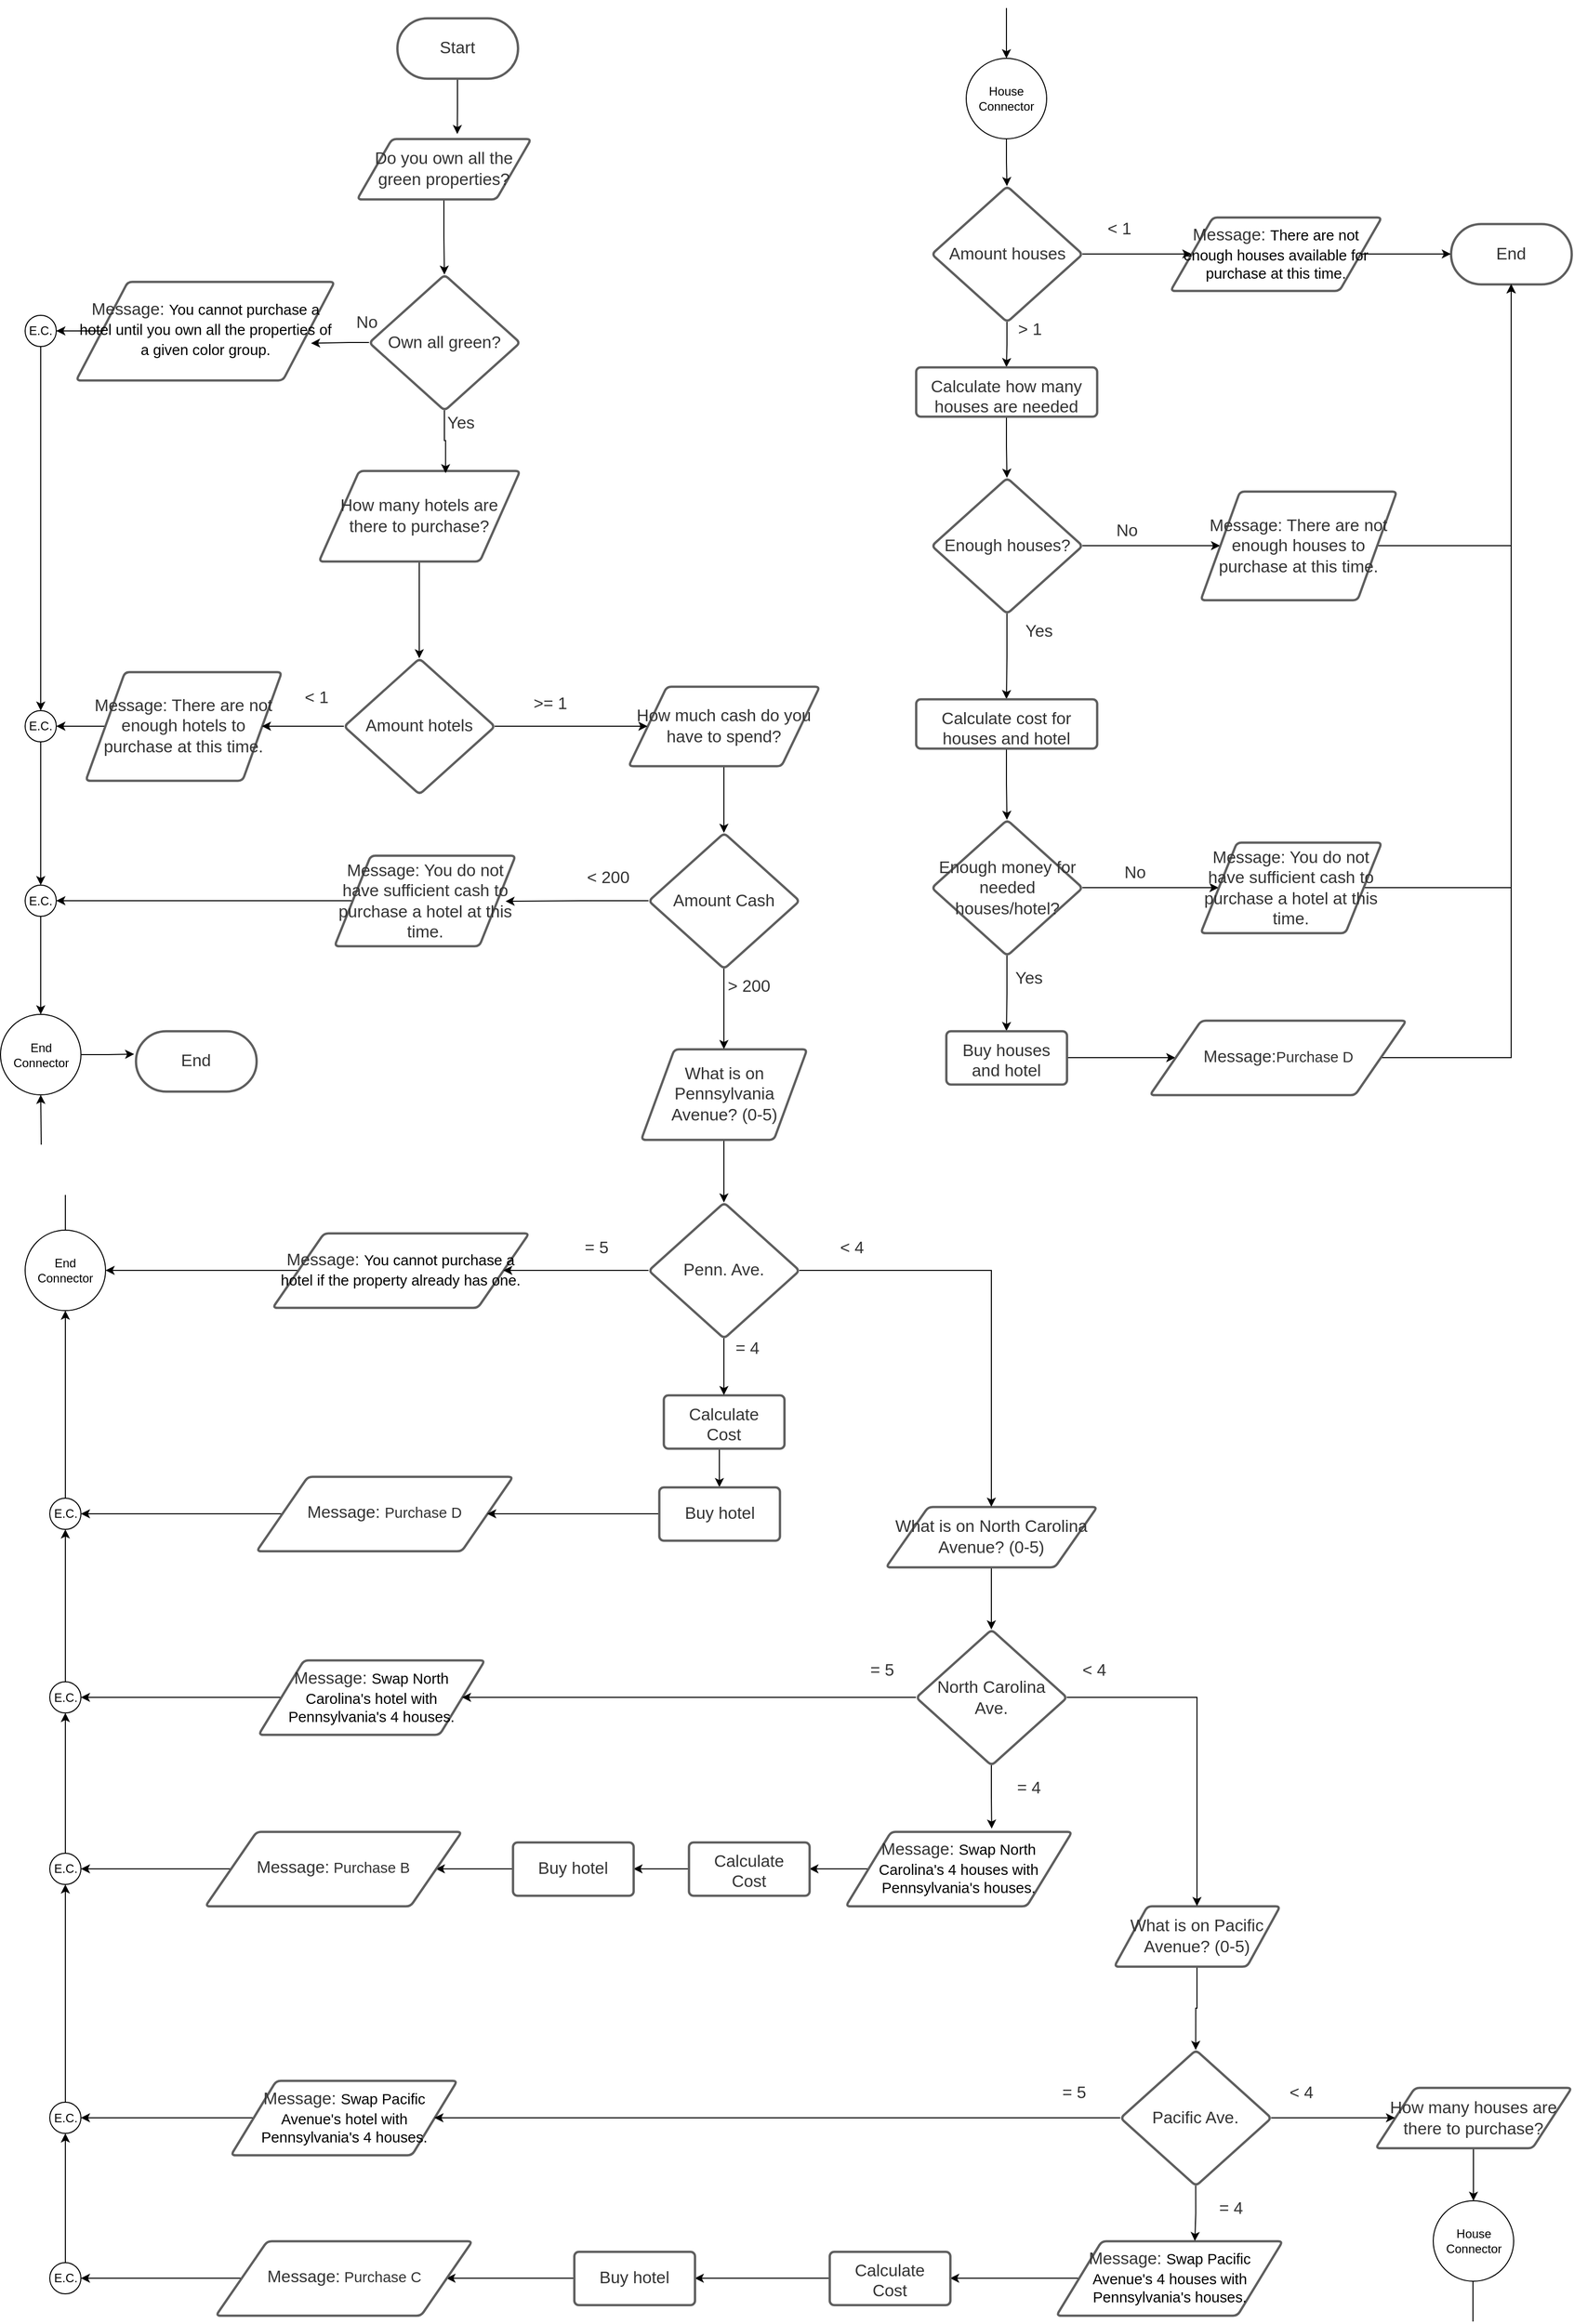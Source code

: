 <mxfile version="16.4.3" type="github">
  <diagram id="C5RBs43oDa-KdzZeNtuy" name="Page-1">
    <mxGraphModel dx="3195" dy="2537" grid="1" gridSize="10" guides="1" tooltips="1" connect="1" arrows="1" fold="1" page="1" pageScale="1" pageWidth="827" pageHeight="1169" math="0" shadow="0">
      <root>
        <mxCell id="WIyWlLk6GJQsqaUBKTNV-0" />
        <mxCell id="WIyWlLk6GJQsqaUBKTNV-1" parent="WIyWlLk6GJQsqaUBKTNV-0" />
        <mxCell id="KQ5omTvD-jRsE8OsYzOa-6" style="edgeStyle=orthogonalEdgeStyle;rounded=0;orthogonalLoop=1;jettySize=auto;html=1;exitX=0.5;exitY=1;exitDx=0;exitDy=0;entryX=0.577;entryY=-0.079;entryDx=0;entryDy=0;entryPerimeter=0;" edge="1" parent="WIyWlLk6GJQsqaUBKTNV-1" source="_lRPDXubaOkGiJBqrPie-2" target="_lRPDXubaOkGiJBqrPie-37">
          <mxGeometry relative="1" as="geometry" />
        </mxCell>
        <UserObject label="Start" lucidchartObjectId="~o4L6M-WGbOQ" id="_lRPDXubaOkGiJBqrPie-2">
          <mxCell style="html=1;overflow=block;blockSpacing=1;whiteSpace=wrap;rounded=1;arcSize=50;fontSize=16.7;fontColor=#333333;spacing=3.8;strokeColor=#5e5e5e;strokeOpacity=100;strokeWidth=2.3;" parent="WIyWlLk6GJQsqaUBKTNV-1" vertex="1">
            <mxGeometry x="410" y="-1140" width="120" height="60" as="geometry" />
          </mxCell>
        </UserObject>
        <mxCell id="KQ5omTvD-jRsE8OsYzOa-18" style="edgeStyle=orthogonalEdgeStyle;rounded=0;orthogonalLoop=1;jettySize=auto;html=1;exitX=0.5;exitY=1;exitDx=0;exitDy=0;entryX=0.5;entryY=0;entryDx=0;entryDy=0;" edge="1" parent="WIyWlLk6GJQsqaUBKTNV-1" source="_lRPDXubaOkGiJBqrPie-3" target="KQ5omTvD-jRsE8OsYzOa-13">
          <mxGeometry relative="1" as="geometry" />
        </mxCell>
        <UserObject label="How many hotels are there to purchase?" lucidchartObjectId="Rp4LjUylarVj" id="_lRPDXubaOkGiJBqrPie-3">
          <mxCell style="html=1;overflow=block;blockSpacing=1;whiteSpace=wrap;shape=parallelogram;perimeter=parallelogramPerimeter;anchorPointDirection=0;fontSize=16.7;fontColor=#333333;spacing=3.8;strokeColor=#5e5e5e;strokeOpacity=100;rounded=1;absoluteArcSize=1;arcSize=9;strokeWidth=2.3;" parent="WIyWlLk6GJQsqaUBKTNV-1" vertex="1">
            <mxGeometry x="332" y="-690" width="200" height="90" as="geometry" />
          </mxCell>
        </UserObject>
        <UserObject label="&amp;gt;= 1" lucidchartObjectId="Oq4LSkVbe2Wp" id="_lRPDXubaOkGiJBqrPie-5">
          <mxCell style="html=1;overflow=block;blockSpacing=1;whiteSpace=wrap;fontSize=16.7;fontColor=#333333;spacing=3.8;strokeOpacity=0;fillOpacity=0;rounded=1;absoluteArcSize=1;arcSize=9;fillColor=#ffffff;strokeWidth=2.3;" parent="WIyWlLk6GJQsqaUBKTNV-1" vertex="1">
            <mxGeometry x="525" y="-481" width="75" height="45" as="geometry" />
          </mxCell>
        </UserObject>
        <UserObject label="&amp;lt; 1" lucidchartObjectId="Wt4LL7ozciW3" id="_lRPDXubaOkGiJBqrPie-7">
          <mxCell style="html=1;overflow=block;blockSpacing=1;whiteSpace=wrap;fontSize=16.7;fontColor=#333333;spacing=3.8;strokeOpacity=0;fillOpacity=0;rounded=1;absoluteArcSize=1;arcSize=9;fillColor=#ffffff;strokeWidth=2.3;" parent="WIyWlLk6GJQsqaUBKTNV-1" vertex="1">
            <mxGeometry x="300" y="-487" width="60" height="45" as="geometry" />
          </mxCell>
        </UserObject>
        <mxCell id="KQ5omTvD-jRsE8OsYzOa-23" style="edgeStyle=orthogonalEdgeStyle;rounded=0;orthogonalLoop=1;jettySize=auto;html=1;exitX=0.5;exitY=1;exitDx=0;exitDy=0;entryX=0.5;entryY=0;entryDx=0;entryDy=0;" edge="1" parent="WIyWlLk6GJQsqaUBKTNV-1" source="_lRPDXubaOkGiJBqrPie-8" target="KQ5omTvD-jRsE8OsYzOa-20">
          <mxGeometry relative="1" as="geometry" />
        </mxCell>
        <UserObject label="How much cash do you have to spend?" lucidchartObjectId="Ou4Lvg8p30~v" id="_lRPDXubaOkGiJBqrPie-8">
          <mxCell style="html=1;overflow=block;blockSpacing=1;whiteSpace=wrap;shape=parallelogram;perimeter=parallelogramPerimeter;anchorPointDirection=0;fontSize=16.7;fontColor=#333333;spacing=3.8;strokeColor=#5e5e5e;strokeOpacity=100;rounded=1;absoluteArcSize=1;arcSize=9;strokeWidth=2.3;" parent="WIyWlLk6GJQsqaUBKTNV-1" vertex="1">
            <mxGeometry x="640" y="-475.5" width="190" height="79" as="geometry" />
          </mxCell>
        </UserObject>
        <mxCell id="KQ5omTvD-jRsE8OsYzOa-126" style="edgeStyle=orthogonalEdgeStyle;rounded=0;orthogonalLoop=1;jettySize=auto;html=1;exitX=0;exitY=0.5;exitDx=0;exitDy=0;entryX=1;entryY=0.5;entryDx=0;entryDy=0;" edge="1" parent="WIyWlLk6GJQsqaUBKTNV-1" source="_lRPDXubaOkGiJBqrPie-9" target="KQ5omTvD-jRsE8OsYzOa-123">
          <mxGeometry relative="1" as="geometry" />
        </mxCell>
        <UserObject label="Message: There are not enough hotels to purchase at this time. " lucidchartObjectId="Dv4LKWf5ZWHa" id="_lRPDXubaOkGiJBqrPie-9">
          <mxCell style="html=1;overflow=block;blockSpacing=1;whiteSpace=wrap;shape=parallelogram;perimeter=parallelogramPerimeter;anchorPointDirection=0;fontSize=16.7;fontColor=#333333;spacing=3.8;strokeColor=#5e5e5e;strokeOpacity=100;rounded=1;absoluteArcSize=1;arcSize=9;strokeWidth=2.3;" parent="WIyWlLk6GJQsqaUBKTNV-1" vertex="1">
            <mxGeometry x="100" y="-490" width="195" height="108" as="geometry" />
          </mxCell>
        </UserObject>
        <UserObject label="&amp;lt; 200" lucidchartObjectId="rx4Lw~XhoP5l" id="_lRPDXubaOkGiJBqrPie-11">
          <mxCell style="html=1;overflow=block;blockSpacing=1;whiteSpace=wrap;fontSize=16.7;fontColor=#333333;spacing=3.8;strokeOpacity=0;fillOpacity=0;rounded=1;absoluteArcSize=1;arcSize=9;fillColor=#ffffff;strokeWidth=2.3;" parent="WIyWlLk6GJQsqaUBKTNV-1" vertex="1">
            <mxGeometry x="590" y="-307.5" width="60" height="45" as="geometry" />
          </mxCell>
        </UserObject>
        <mxCell id="KQ5omTvD-jRsE8OsYzOa-129" style="edgeStyle=orthogonalEdgeStyle;rounded=0;orthogonalLoop=1;jettySize=auto;html=1;exitX=0;exitY=0.5;exitDx=0;exitDy=0;entryX=1;entryY=0.5;entryDx=0;entryDy=0;" edge="1" parent="WIyWlLk6GJQsqaUBKTNV-1" source="_lRPDXubaOkGiJBqrPie-12" target="KQ5omTvD-jRsE8OsYzOa-121">
          <mxGeometry relative="1" as="geometry" />
        </mxCell>
        <UserObject label="Message: You do not have sufficient cash to purchase a hotel at this time." lucidchartObjectId="Vx4LDHK.OHw_" id="_lRPDXubaOkGiJBqrPie-12">
          <mxCell style="html=1;overflow=block;blockSpacing=1;whiteSpace=wrap;shape=parallelogram;perimeter=parallelogramPerimeter;anchorPointDirection=0;fontSize=16.7;fontColor=#333333;spacing=3.8;strokeColor=#5e5e5e;strokeOpacity=100;rounded=1;absoluteArcSize=1;arcSize=9;strokeWidth=2.3;" parent="WIyWlLk6GJQsqaUBKTNV-1" vertex="1">
            <mxGeometry x="347.5" y="-307.5" width="180" height="90" as="geometry" />
          </mxCell>
        </UserObject>
        <UserObject label="End" lucidchartObjectId="qz4LQU1yMvFs" id="_lRPDXubaOkGiJBqrPie-13">
          <mxCell style="html=1;overflow=block;blockSpacing=1;whiteSpace=wrap;rounded=1;arcSize=50;fontSize=16.7;fontColor=#333333;spacing=3.8;strokeColor=#5e5e5e;strokeOpacity=100;strokeWidth=2.3;" parent="WIyWlLk6GJQsqaUBKTNV-1" vertex="1">
            <mxGeometry x="1458" y="-935.5" width="120" height="60" as="geometry" />
          </mxCell>
        </UserObject>
        <UserObject label="&amp;gt; 200" lucidchartObjectId="dA4LQXGuhgzW" id="_lRPDXubaOkGiJBqrPie-15">
          <mxCell style="html=1;overflow=block;blockSpacing=1;whiteSpace=wrap;fontSize=16.7;fontColor=#333333;spacing=3.8;strokeOpacity=0;fillOpacity=0;rounded=1;absoluteArcSize=1;arcSize=9;fillColor=#ffffff;strokeWidth=2.3;" parent="WIyWlLk6GJQsqaUBKTNV-1" vertex="1">
            <mxGeometry x="730" y="-200" width="60" height="45" as="geometry" />
          </mxCell>
        </UserObject>
        <mxCell id="KQ5omTvD-jRsE8OsYzOa-30" style="edgeStyle=orthogonalEdgeStyle;rounded=0;orthogonalLoop=1;jettySize=auto;html=1;exitX=0.5;exitY=1;exitDx=0;exitDy=0;entryX=0.5;entryY=0;entryDx=0;entryDy=0;" edge="1" parent="WIyWlLk6GJQsqaUBKTNV-1" source="_lRPDXubaOkGiJBqrPie-16" target="KQ5omTvD-jRsE8OsYzOa-29">
          <mxGeometry relative="1" as="geometry" />
        </mxCell>
        <UserObject label="What is on Pennsylvania Avenue? (0-5)" lucidchartObjectId="FC4LYpZkh8p0" id="_lRPDXubaOkGiJBqrPie-16">
          <mxCell style="html=1;overflow=block;blockSpacing=1;whiteSpace=wrap;shape=parallelogram;perimeter=parallelogramPerimeter;anchorPointDirection=0;fontSize=16.7;fontColor=#333333;spacing=3.8;strokeColor=#5e5e5e;strokeOpacity=100;rounded=1;absoluteArcSize=1;arcSize=9;strokeWidth=2.3;" parent="WIyWlLk6GJQsqaUBKTNV-1" vertex="1">
            <mxGeometry x="652.5" y="-115" width="165" height="90" as="geometry" />
          </mxCell>
        </UserObject>
        <UserObject label="= 5" lucidchartObjectId="~E4Lz~qui-K~" id="_lRPDXubaOkGiJBqrPie-18">
          <mxCell style="html=1;overflow=block;blockSpacing=1;whiteSpace=wrap;fontSize=16.7;fontColor=#333333;spacing=3.8;strokeOpacity=0;fillOpacity=0;rounded=1;absoluteArcSize=1;arcSize=9;fillColor=#ffffff;strokeWidth=2.3;" parent="WIyWlLk6GJQsqaUBKTNV-1" vertex="1">
            <mxGeometry x="586" y="60" width="45" height="45" as="geometry" />
          </mxCell>
        </UserObject>
        <mxCell id="KQ5omTvD-jRsE8OsYzOa-96" style="edgeStyle=orthogonalEdgeStyle;rounded=0;orthogonalLoop=1;jettySize=auto;html=1;exitX=0;exitY=0.5;exitDx=0;exitDy=0;entryX=1;entryY=0.5;entryDx=0;entryDy=0;" edge="1" parent="WIyWlLk6GJQsqaUBKTNV-1" source="_lRPDXubaOkGiJBqrPie-19" target="KQ5omTvD-jRsE8OsYzOa-94">
          <mxGeometry relative="1" as="geometry" />
        </mxCell>
        <UserObject label="&lt;div style=&quot;display: flex; justify-content: center; text-align: center; align-items: baseline; font-size: 0; line-height: 1.25;margin-top: -2px;&quot;&gt;&lt;span&gt;&lt;span style=&quot;font-size:16.7px;color:#333333;&quot;&gt;Message: &lt;/span&gt;&lt;span style=&quot;font-size:14.7px;color:#000000;&quot;&gt;You cannot purchase a hotel if the property already has one.&lt;/span&gt;&lt;/span&gt;&lt;/div&gt;" lucidchartObjectId="HF4LeiOFwFbh" id="_lRPDXubaOkGiJBqrPie-19">
          <mxCell style="html=1;overflow=block;blockSpacing=1;whiteSpace=wrap;shape=parallelogram;perimeter=parallelogramPerimeter;anchorPointDirection=0;fontSize=13;spacing=3.8;strokeColor=#5e5e5e;strokeOpacity=100;rounded=1;absoluteArcSize=1;arcSize=9;strokeWidth=2.3;" parent="WIyWlLk6GJQsqaUBKTNV-1" vertex="1">
            <mxGeometry x="286" y="68" width="255" height="74" as="geometry" />
          </mxCell>
        </UserObject>
        <UserObject label="&amp;lt; 4" lucidchartObjectId="yM4L.58mUx7Q" id="_lRPDXubaOkGiJBqrPie-22">
          <mxCell style="html=1;overflow=block;blockSpacing=1;whiteSpace=wrap;fontSize=16.7;fontColor=#333333;spacing=3.8;strokeOpacity=0;fillOpacity=0;rounded=1;absoluteArcSize=1;arcSize=9;fillColor=#ffffff;strokeWidth=2.3;" parent="WIyWlLk6GJQsqaUBKTNV-1" vertex="1">
            <mxGeometry x="840" y="60" width="45" height="45" as="geometry" />
          </mxCell>
        </UserObject>
        <mxCell id="KQ5omTvD-jRsE8OsYzOa-37" style="edgeStyle=orthogonalEdgeStyle;rounded=0;orthogonalLoop=1;jettySize=auto;html=1;exitX=0.5;exitY=1;exitDx=0;exitDy=0;entryX=0.5;entryY=0;entryDx=0;entryDy=0;" edge="1" parent="WIyWlLk6GJQsqaUBKTNV-1" source="_lRPDXubaOkGiJBqrPie-23" target="KQ5omTvD-jRsE8OsYzOa-35">
          <mxGeometry relative="1" as="geometry" />
        </mxCell>
        <UserObject label="What is on North Carolina Avenue? (0-5)" lucidchartObjectId="TM4L3.c89rMN" id="_lRPDXubaOkGiJBqrPie-23">
          <mxCell style="html=1;overflow=block;blockSpacing=1;whiteSpace=wrap;shape=parallelogram;perimeter=parallelogramPerimeter;anchorPointDirection=0;fontSize=16.7;fontColor=#333333;spacing=3.8;strokeColor=#5e5e5e;strokeOpacity=100;rounded=1;absoluteArcSize=1;arcSize=9;strokeWidth=2.3;" parent="WIyWlLk6GJQsqaUBKTNV-1" vertex="1">
            <mxGeometry x="896" y="340" width="210" height="60" as="geometry" />
          </mxCell>
        </UserObject>
        <UserObject label="= 5" lucidchartObjectId="6O4LAdR3..Qr" id="_lRPDXubaOkGiJBqrPie-26">
          <mxCell style="html=1;overflow=block;blockSpacing=1;whiteSpace=wrap;fontSize=16.7;fontColor=#333333;spacing=3.8;strokeOpacity=0;fillOpacity=0;rounded=1;absoluteArcSize=1;arcSize=9;fillColor=#ffffff;strokeWidth=2.3;" parent="WIyWlLk6GJQsqaUBKTNV-1" vertex="1">
            <mxGeometry x="870" y="480" width="45" height="45" as="geometry" />
          </mxCell>
        </UserObject>
        <mxCell id="KQ5omTvD-jRsE8OsYzOa-111" style="edgeStyle=orthogonalEdgeStyle;rounded=0;orthogonalLoop=1;jettySize=auto;html=1;exitX=0;exitY=0.5;exitDx=0;exitDy=0;entryX=1;entryY=0.5;entryDx=0;entryDy=0;" edge="1" parent="WIyWlLk6GJQsqaUBKTNV-1" source="_lRPDXubaOkGiJBqrPie-27" target="KQ5omTvD-jRsE8OsYzOa-103">
          <mxGeometry relative="1" as="geometry" />
        </mxCell>
        <UserObject label="&lt;div style=&quot;display: flex; justify-content: center; text-align: center; align-items: baseline; font-size: 0; line-height: 1.25;margin-top: -2px;&quot;&gt;&lt;span&gt;&lt;span style=&quot;font-size:16.7px;color:#333333;&quot;&gt;Message: &lt;/span&gt;&lt;span style=&quot;font-size:14.7px;color:#000000;&quot;&gt;Swap North Carolina&#39;s hotel with Pennsylvania&#39;s 4 houses.&lt;/span&gt;&lt;/span&gt;&lt;/div&gt;" lucidchartObjectId="bP4LWqiYvdBs" id="_lRPDXubaOkGiJBqrPie-27">
          <mxCell style="html=1;overflow=block;blockSpacing=1;whiteSpace=wrap;shape=parallelogram;perimeter=parallelogramPerimeter;anchorPointDirection=0;fontSize=13;spacing=3.8;strokeColor=#5e5e5e;strokeOpacity=100;rounded=1;absoluteArcSize=1;arcSize=9;strokeWidth=2.3;" parent="WIyWlLk6GJQsqaUBKTNV-1" vertex="1">
            <mxGeometry x="272" y="492.5" width="225" height="74" as="geometry" />
          </mxCell>
        </UserObject>
        <UserObject label="= 4" lucidchartObjectId="mR4L8MmEPXn5" id="_lRPDXubaOkGiJBqrPie-29">
          <mxCell style="html=1;overflow=block;blockSpacing=1;whiteSpace=wrap;fontSize=16.7;fontColor=#333333;spacing=3.8;strokeOpacity=0;fillOpacity=0;rounded=1;absoluteArcSize=1;arcSize=9;fillColor=#ffffff;strokeWidth=2.3;" parent="WIyWlLk6GJQsqaUBKTNV-1" vertex="1">
            <mxGeometry x="736" y="160" width="45" height="45" as="geometry" />
          </mxCell>
        </UserObject>
        <UserObject label="= 4" lucidchartObjectId="ZR4LKjGNUCcw" id="_lRPDXubaOkGiJBqrPie-30">
          <mxCell style="html=1;overflow=block;blockSpacing=1;whiteSpace=wrap;fontSize=16.7;fontColor=#333333;spacing=3.8;strokeOpacity=0;fillOpacity=0;rounded=1;absoluteArcSize=1;arcSize=9;fillColor=#ffffff;strokeWidth=2.3;" parent="WIyWlLk6GJQsqaUBKTNV-1" vertex="1">
            <mxGeometry x="1016" y="597" width="45" height="45" as="geometry" />
          </mxCell>
        </UserObject>
        <mxCell id="KQ5omTvD-jRsE8OsYzOa-44" style="edgeStyle=orthogonalEdgeStyle;rounded=0;orthogonalLoop=1;jettySize=auto;html=1;exitX=0.5;exitY=1;exitDx=0;exitDy=0;entryX=0.5;entryY=0;entryDx=0;entryDy=0;" edge="1" parent="WIyWlLk6GJQsqaUBKTNV-1" source="_lRPDXubaOkGiJBqrPie-31" target="KQ5omTvD-jRsE8OsYzOa-42">
          <mxGeometry relative="1" as="geometry" />
        </mxCell>
        <UserObject label="What is on Pacific Avenue? (0-5)" lucidchartObjectId="hS4LPWBagRwf" id="_lRPDXubaOkGiJBqrPie-31">
          <mxCell style="html=1;overflow=block;blockSpacing=1;whiteSpace=wrap;shape=parallelogram;perimeter=parallelogramPerimeter;anchorPointDirection=0;fontSize=16.7;fontColor=#333333;spacing=3.8;strokeColor=#5e5e5e;strokeOpacity=100;rounded=1;absoluteArcSize=1;arcSize=9;strokeWidth=2.3;" parent="WIyWlLk6GJQsqaUBKTNV-1" vertex="1">
            <mxGeometry x="1123" y="737" width="165" height="60" as="geometry" />
          </mxCell>
        </UserObject>
        <UserObject label="= 5" lucidchartObjectId="BT4LRs4Xe~HY" id="_lRPDXubaOkGiJBqrPie-34">
          <mxCell style="html=1;overflow=block;blockSpacing=1;whiteSpace=wrap;fontSize=16.7;fontColor=#333333;spacing=3.8;strokeOpacity=0;fillOpacity=0;rounded=1;absoluteArcSize=1;arcSize=9;fillColor=#ffffff;strokeWidth=2.3;" parent="WIyWlLk6GJQsqaUBKTNV-1" vertex="1">
            <mxGeometry x="1061" y="900" width="45" height="45" as="geometry" />
          </mxCell>
        </UserObject>
        <mxCell id="KQ5omTvD-jRsE8OsYzOa-117" style="edgeStyle=orthogonalEdgeStyle;rounded=0;orthogonalLoop=1;jettySize=auto;html=1;exitX=0;exitY=0.5;exitDx=0;exitDy=0;" edge="1" parent="WIyWlLk6GJQsqaUBKTNV-1" source="_lRPDXubaOkGiJBqrPie-35" target="KQ5omTvD-jRsE8OsYzOa-114">
          <mxGeometry relative="1" as="geometry" />
        </mxCell>
        <UserObject label="&lt;div style=&quot;display: flex; justify-content: center; text-align: center; align-items: baseline; font-size: 0; line-height: 1.25;margin-top: -2px;&quot;&gt;&lt;span&gt;&lt;span style=&quot;font-size:16.7px;color:#333333;&quot;&gt;Message: &lt;/span&gt;&lt;span style=&quot;font-size:14.7px;color:#000000;&quot;&gt;Swap Pacific Avenue&#39;s hotel with Pennsylvania&#39;s 4 houses.&lt;/span&gt;&lt;/span&gt;&lt;/div&gt;" lucidchartObjectId="ST4LfMOp6yFG" id="_lRPDXubaOkGiJBqrPie-35">
          <mxCell style="html=1;overflow=block;blockSpacing=1;whiteSpace=wrap;shape=parallelogram;perimeter=parallelogramPerimeter;anchorPointDirection=0;fontSize=13;spacing=3.8;strokeColor=#5e5e5e;strokeOpacity=100;rounded=1;absoluteArcSize=1;arcSize=9;strokeWidth=2.3;" parent="WIyWlLk6GJQsqaUBKTNV-1" vertex="1">
            <mxGeometry x="244.5" y="910.5" width="225" height="74" as="geometry" />
          </mxCell>
        </UserObject>
        <mxCell id="KQ5omTvD-jRsE8OsYzOa-5" style="edgeStyle=orthogonalEdgeStyle;rounded=0;orthogonalLoop=1;jettySize=auto;html=1;exitX=0.5;exitY=1;exitDx=0;exitDy=0;entryX=0.5;entryY=0;entryDx=0;entryDy=0;" edge="1" parent="WIyWlLk6GJQsqaUBKTNV-1" source="_lRPDXubaOkGiJBqrPie-37" target="KQ5omTvD-jRsE8OsYzOa-2">
          <mxGeometry relative="1" as="geometry" />
        </mxCell>
        <UserObject label="Do you own all the green properties?" lucidchartObjectId="HW4Lkh2LwaZQ" id="_lRPDXubaOkGiJBqrPie-37">
          <mxCell style="html=1;overflow=block;blockSpacing=1;whiteSpace=wrap;shape=parallelogram;perimeter=parallelogramPerimeter;anchorPointDirection=0;fontSize=16.7;fontColor=#333333;spacing=3.8;strokeColor=#5e5e5e;strokeOpacity=100;rounded=1;absoluteArcSize=1;arcSize=9;strokeWidth=2.3;" parent="WIyWlLk6GJQsqaUBKTNV-1" vertex="1">
            <mxGeometry x="370" y="-1020" width="173" height="60" as="geometry" />
          </mxCell>
        </UserObject>
        <UserObject label="Yes" lucidchartObjectId="1X4LnkMYXIVd" id="_lRPDXubaOkGiJBqrPie-40">
          <mxCell style="html=1;overflow=block;blockSpacing=1;whiteSpace=wrap;fontSize=16.7;fontColor=#333333;spacing=3.8;strokeOpacity=0;fillOpacity=0;rounded=1;absoluteArcSize=1;arcSize=9;fillColor=#ffffff;strokeWidth=2.3;" parent="WIyWlLk6GJQsqaUBKTNV-1" vertex="1">
            <mxGeometry x="450" y="-760" width="47" height="45" as="geometry" />
          </mxCell>
        </UserObject>
        <mxCell id="KQ5omTvD-jRsE8OsYzOa-133" style="edgeStyle=orthogonalEdgeStyle;rounded=0;orthogonalLoop=1;jettySize=auto;html=1;exitX=0;exitY=0.5;exitDx=0;exitDy=0;entryX=1;entryY=0.5;entryDx=0;entryDy=0;" edge="1" parent="WIyWlLk6GJQsqaUBKTNV-1" source="_lRPDXubaOkGiJBqrPie-41" target="KQ5omTvD-jRsE8OsYzOa-131">
          <mxGeometry relative="1" as="geometry" />
        </mxCell>
        <UserObject label="&lt;div style=&quot;display: flex ; justify-content: center ; text-align: center ; align-items: baseline ; line-height: 1.25 ; margin-top: -2px ; font-size: 0px&quot;&gt;&lt;span&gt;&lt;span style=&quot;font-size: 16.7px ; color: #333333&quot;&gt;Message: &lt;/span&gt;&lt;span style=&quot;font-size: 14.7px ; color: #000000&quot;&gt;You cannot purchase a hotel until you own all the properties of a given color group.&lt;/span&gt;&lt;span style=&quot;font-size: 16.7px ; color: #333333&quot;&gt; &lt;/span&gt;&lt;/span&gt;&lt;/div&gt;" lucidchartObjectId="iY4LASc_hPoN" id="_lRPDXubaOkGiJBqrPie-41">
          <mxCell style="html=1;overflow=block;blockSpacing=1;whiteSpace=wrap;shape=parallelogram;perimeter=parallelogramPerimeter;anchorPointDirection=0;fontSize=13;spacing=3.8;strokeColor=#5e5e5e;strokeOpacity=100;rounded=1;absoluteArcSize=1;arcSize=9;strokeWidth=2.3;" parent="WIyWlLk6GJQsqaUBKTNV-1" vertex="1">
            <mxGeometry x="90.5" y="-878" width="257" height="98" as="geometry" />
          </mxCell>
        </UserObject>
        <mxCell id="_lRPDXubaOkGiJBqrPie-93" style="edgeStyle=orthogonalEdgeStyle;rounded=0;orthogonalLoop=1;jettySize=auto;html=1;exitX=0.5;exitY=1;exitDx=0;exitDy=0;entryX=0.5;entryY=0;entryDx=0;entryDy=0;startArrow=none;" parent="WIyWlLk6GJQsqaUBKTNV-1" source="KQ5omTvD-jRsE8OsYzOa-50" target="_lRPDXubaOkGiJBqrPie-51" edge="1">
          <mxGeometry relative="1" as="geometry" />
        </mxCell>
        <mxCell id="KQ5omTvD-jRsE8OsYzOa-81" style="edgeStyle=orthogonalEdgeStyle;rounded=0;orthogonalLoop=1;jettySize=auto;html=1;exitX=0.5;exitY=1;exitDx=0;exitDy=0;entryX=0.5;entryY=0;entryDx=0;entryDy=0;" edge="1" parent="WIyWlLk6GJQsqaUBKTNV-1" source="_lRPDXubaOkGiJBqrPie-46" target="KQ5omTvD-jRsE8OsYzOa-80">
          <mxGeometry relative="1" as="geometry" />
        </mxCell>
        <UserObject label="How many houses are there to purchase?" lucidchartObjectId="j64LscKjL9Q9" id="_lRPDXubaOkGiJBqrPie-46">
          <mxCell style="html=1;overflow=block;blockSpacing=1;whiteSpace=wrap;shape=parallelogram;perimeter=parallelogramPerimeter;anchorPointDirection=0;fontSize=16.7;fontColor=#333333;spacing=3.8;strokeColor=#5e5e5e;strokeOpacity=100;rounded=1;absoluteArcSize=1;arcSize=9;strokeWidth=2.3;" parent="WIyWlLk6GJQsqaUBKTNV-1" vertex="1">
            <mxGeometry x="1383" y="917.5" width="195" height="60" as="geometry" />
          </mxCell>
        </UserObject>
        <UserObject label="&amp;lt; 1" lucidchartObjectId="974L2uTd8zk2" id="_lRPDXubaOkGiJBqrPie-49">
          <mxCell style="html=1;overflow=block;blockSpacing=1;whiteSpace=wrap;fontSize=16.7;fontColor=#333333;spacing=3.8;strokeOpacity=0;fillOpacity=0;rounded=1;absoluteArcSize=1;arcSize=9;fillColor=#ffffff;strokeWidth=2.3;" parent="WIyWlLk6GJQsqaUBKTNV-1" vertex="1">
            <mxGeometry x="1106" y="-953" width="45" height="45" as="geometry" />
          </mxCell>
        </UserObject>
        <mxCell id="_lRPDXubaOkGiJBqrPie-128" style="edgeStyle=orthogonalEdgeStyle;rounded=0;orthogonalLoop=1;jettySize=auto;html=1;exitX=1;exitY=0.5;exitDx=0;exitDy=0;entryX=0;entryY=0.5;entryDx=0;entryDy=0;" parent="WIyWlLk6GJQsqaUBKTNV-1" source="_lRPDXubaOkGiJBqrPie-50" target="_lRPDXubaOkGiJBqrPie-13" edge="1">
          <mxGeometry relative="1" as="geometry" />
        </mxCell>
        <UserObject label="&lt;div style=&quot;display: flex; justify-content: center; text-align: center; align-items: baseline; font-size: 0; line-height: 1.25;margin-top: -2px;&quot;&gt;&lt;span&gt;&lt;span style=&quot;font-size:16.7px;color:#333333;&quot;&gt;Message: &lt;/span&gt;&lt;span style=&quot;font-size:14.7px;color:#000000;&quot;&gt;There are not enough houses available for purchase at this time.&lt;/span&gt;&lt;/span&gt;&lt;/div&gt;" lucidchartObjectId="R94LELzEKuZJ" id="_lRPDXubaOkGiJBqrPie-50">
          <mxCell style="html=1;overflow=block;blockSpacing=1;whiteSpace=wrap;shape=parallelogram;perimeter=parallelogramPerimeter;anchorPointDirection=0;fontSize=13;spacing=3.8;strokeColor=#5e5e5e;strokeOpacity=100;rounded=1;absoluteArcSize=1;arcSize=9;strokeWidth=2.3;" parent="WIyWlLk6GJQsqaUBKTNV-1" vertex="1">
            <mxGeometry x="1179" y="-942" width="210" height="73" as="geometry" />
          </mxCell>
        </UserObject>
        <mxCell id="_lRPDXubaOkGiJBqrPie-138" style="edgeStyle=orthogonalEdgeStyle;rounded=0;orthogonalLoop=1;jettySize=auto;html=1;exitX=0.5;exitY=1;exitDx=0;exitDy=0;entryX=0.5;entryY=0;entryDx=0;entryDy=0;" parent="WIyWlLk6GJQsqaUBKTNV-1" source="_lRPDXubaOkGiJBqrPie-51" target="_lRPDXubaOkGiJBqrPie-136" edge="1">
          <mxGeometry relative="1" as="geometry" />
        </mxCell>
        <UserObject label="Calculate how many houses are needed" lucidchartObjectId="b_4LEWO7Ig7." id="_lRPDXubaOkGiJBqrPie-51">
          <mxCell style="html=1;overflow=block;blockSpacing=1;whiteSpace=wrap;fontSize=16.7;fontColor=#333333;spacing=9;strokeColor=#5e5e5e;strokeOpacity=100;rounded=1;absoluteArcSize=1;arcSize=9;strokeWidth=2.3;" parent="WIyWlLk6GJQsqaUBKTNV-1" vertex="1">
            <mxGeometry x="926" y="-793" width="180" height="49" as="geometry" />
          </mxCell>
        </UserObject>
        <UserObject label="&amp;gt; 1" lucidchartObjectId="u.4L-PYsSXNK" id="_lRPDXubaOkGiJBqrPie-53">
          <mxCell style="html=1;overflow=block;blockSpacing=1;whiteSpace=wrap;fontSize=16.7;fontColor=#333333;spacing=3.8;strokeOpacity=0;fillOpacity=0;rounded=1;absoluteArcSize=1;arcSize=9;fillColor=#ffffff;strokeWidth=2.3;" parent="WIyWlLk6GJQsqaUBKTNV-1" vertex="1">
            <mxGeometry x="1016.5" y="-853" width="45" height="45" as="geometry" />
          </mxCell>
        </UserObject>
        <mxCell id="_lRPDXubaOkGiJBqrPie-67" style="edgeStyle=orthogonalEdgeStyle;rounded=0;orthogonalLoop=1;jettySize=auto;html=1;exitX=0.5;exitY=1;exitDx=0;exitDy=0;entryX=0.5;entryY=0;entryDx=0;entryDy=0;" parent="WIyWlLk6GJQsqaUBKTNV-1" source="_lRPDXubaOkGiJBqrPie-54" target="_lRPDXubaOkGiJBqrPie-62" edge="1">
          <mxGeometry relative="1" as="geometry" />
        </mxCell>
        <mxCell id="_lRPDXubaOkGiJBqrPie-131" style="edgeStyle=orthogonalEdgeStyle;rounded=0;orthogonalLoop=1;jettySize=auto;html=1;exitX=1;exitY=0.5;exitDx=0;exitDy=0;entryX=0;entryY=0.5;entryDx=0;entryDy=0;" parent="WIyWlLk6GJQsqaUBKTNV-1" source="_lRPDXubaOkGiJBqrPie-54" target="_lRPDXubaOkGiJBqrPie-56" edge="1">
          <mxGeometry relative="1" as="geometry" />
        </mxCell>
        <UserObject label="Enough money for needed houses/hotel?" lucidchartObjectId="~~4L5L9Enx6O" id="_lRPDXubaOkGiJBqrPie-54">
          <mxCell style="html=1;overflow=block;blockSpacing=1;whiteSpace=wrap;rhombus;fontSize=16.7;fontColor=#333333;spacing=3.8;strokeColor=#5e5e5e;strokeOpacity=100;rounded=1;absoluteArcSize=1;arcSize=9;strokeWidth=2.3;" parent="WIyWlLk6GJQsqaUBKTNV-1" vertex="1">
            <mxGeometry x="941.5" y="-343" width="150" height="135" as="geometry" />
          </mxCell>
        </UserObject>
        <mxCell id="_lRPDXubaOkGiJBqrPie-133" style="edgeStyle=orthogonalEdgeStyle;rounded=0;orthogonalLoop=1;jettySize=auto;html=1;exitX=1;exitY=0.5;exitDx=0;exitDy=0;entryX=0.5;entryY=1;entryDx=0;entryDy=0;" parent="WIyWlLk6GJQsqaUBKTNV-1" source="_lRPDXubaOkGiJBqrPie-56" target="_lRPDXubaOkGiJBqrPie-13" edge="1">
          <mxGeometry relative="1" as="geometry" />
        </mxCell>
        <UserObject label="Message: You do not have sufficient cash to purchase a hotel at this time." lucidchartObjectId="fc5LX6gvMbFi" id="_lRPDXubaOkGiJBqrPie-56">
          <mxCell style="html=1;overflow=block;blockSpacing=1;whiteSpace=wrap;shape=parallelogram;perimeter=parallelogramPerimeter;anchorPointDirection=0;fontSize=16.7;fontColor=#333333;spacing=3.8;strokeColor=#5e5e5e;strokeOpacity=100;rounded=1;absoluteArcSize=1;arcSize=9;strokeWidth=2.3;" parent="WIyWlLk6GJQsqaUBKTNV-1" vertex="1">
            <mxGeometry x="1209" y="-320.5" width="180" height="90" as="geometry" />
          </mxCell>
        </UserObject>
        <mxCell id="_lRPDXubaOkGiJBqrPie-145" style="edgeStyle=orthogonalEdgeStyle;rounded=0;orthogonalLoop=1;jettySize=auto;html=1;exitX=1;exitY=0.5;exitDx=0;exitDy=0;entryX=0;entryY=0.5;entryDx=0;entryDy=0;" parent="WIyWlLk6GJQsqaUBKTNV-1" source="_lRPDXubaOkGiJBqrPie-62" target="_lRPDXubaOkGiJBqrPie-84" edge="1">
          <mxGeometry relative="1" as="geometry" />
        </mxCell>
        <UserObject label="Buy houses and hotel" lucidchartObjectId="Nd5LoAFWj8a." id="_lRPDXubaOkGiJBqrPie-62">
          <mxCell style="html=1;overflow=block;blockSpacing=1;whiteSpace=wrap;fontSize=16.7;fontColor=#333333;spacing=9;strokeColor=#5e5e5e;strokeOpacity=100;rounded=1;absoluteArcSize=1;arcSize=9;strokeWidth=2.3;" parent="WIyWlLk6GJQsqaUBKTNV-1" vertex="1">
            <mxGeometry x="956" y="-133" width="120" height="53" as="geometry" />
          </mxCell>
        </UserObject>
        <mxCell id="KQ5omTvD-jRsE8OsYzOa-62" style="edgeStyle=orthogonalEdgeStyle;rounded=0;orthogonalLoop=1;jettySize=auto;html=1;exitX=0.5;exitY=1;exitDx=0;exitDy=0;entryX=0.5;entryY=0;entryDx=0;entryDy=0;" edge="1" parent="WIyWlLk6GJQsqaUBKTNV-1" source="_lRPDXubaOkGiJBqrPie-79" target="KQ5omTvD-jRsE8OsYzOa-59">
          <mxGeometry relative="1" as="geometry" />
        </mxCell>
        <UserObject label="Calculate Cost" lucidchartObjectId="Nd5LoAFWj8a." id="_lRPDXubaOkGiJBqrPie-79">
          <mxCell style="html=1;overflow=block;blockSpacing=1;whiteSpace=wrap;fontSize=16.7;fontColor=#333333;spacing=9;strokeColor=#5e5e5e;strokeOpacity=100;rounded=1;absoluteArcSize=1;arcSize=9;strokeWidth=2.3;" parent="WIyWlLk6GJQsqaUBKTNV-1" vertex="1">
            <mxGeometry x="675" y="229" width="120" height="53" as="geometry" />
          </mxCell>
        </UserObject>
        <mxCell id="KQ5omTvD-jRsE8OsYzOa-107" style="edgeStyle=orthogonalEdgeStyle;rounded=0;orthogonalLoop=1;jettySize=auto;html=1;exitX=0;exitY=0.5;exitDx=0;exitDy=0;entryX=1;entryY=0.5;entryDx=0;entryDy=0;" edge="1" parent="WIyWlLk6GJQsqaUBKTNV-1" source="_lRPDXubaOkGiJBqrPie-83" target="KQ5omTvD-jRsE8OsYzOa-104">
          <mxGeometry relative="1" as="geometry" />
        </mxCell>
        <UserObject label="&lt;div style=&quot;display: flex ; justify-content: center ; text-align: center ; align-items: baseline ; line-height: 1.25 ; margin-top: -2px&quot;&gt;&lt;span style=&quot;font-size: 16.7px ; color: rgb(51 , 51 , 51)&quot;&gt;Message:&amp;nbsp;&lt;/span&gt;&lt;span style=&quot;color: rgb(51 , 51 , 51)&quot;&gt;&lt;span style=&quot;font-size: 14.7px&quot;&gt;Purchase D&lt;/span&gt;&lt;/span&gt;&lt;/div&gt;" lucidchartObjectId="HF4LeiOFwFbh" id="_lRPDXubaOkGiJBqrPie-83">
          <mxCell style="html=1;overflow=block;blockSpacing=1;whiteSpace=wrap;shape=parallelogram;perimeter=parallelogramPerimeter;anchorPointDirection=0;fontSize=13;spacing=3.8;strokeColor=#5e5e5e;strokeOpacity=100;rounded=1;absoluteArcSize=1;arcSize=9;strokeWidth=2.3;" parent="WIyWlLk6GJQsqaUBKTNV-1" vertex="1">
            <mxGeometry x="270" y="310" width="255" height="74" as="geometry" />
          </mxCell>
        </UserObject>
        <mxCell id="_lRPDXubaOkGiJBqrPie-135" style="edgeStyle=orthogonalEdgeStyle;rounded=0;orthogonalLoop=1;jettySize=auto;html=1;exitX=1;exitY=0.5;exitDx=0;exitDy=0;entryX=0.5;entryY=1;entryDx=0;entryDy=0;" parent="WIyWlLk6GJQsqaUBKTNV-1" source="_lRPDXubaOkGiJBqrPie-84" target="_lRPDXubaOkGiJBqrPie-13" edge="1">
          <mxGeometry relative="1" as="geometry" />
        </mxCell>
        <UserObject label="&lt;div style=&quot;display: flex ; justify-content: center ; text-align: center ; align-items: baseline ; line-height: 1.25 ; margin-top: -2px&quot;&gt;&lt;span style=&quot;font-size: 16.7px ; color: rgb(51 , 51 , 51)&quot;&gt;Message: &lt;/span&gt;&lt;span style=&quot;color: rgb(51 , 51 , 51)&quot;&gt;&lt;span style=&quot;font-size: 14.7px&quot;&gt;Purchase D&lt;/span&gt;&lt;/span&gt;&lt;/div&gt;" lucidchartObjectId="HF4LeiOFwFbh" id="_lRPDXubaOkGiJBqrPie-84">
          <mxCell style="html=1;overflow=block;blockSpacing=1;whiteSpace=wrap;shape=parallelogram;perimeter=parallelogramPerimeter;anchorPointDirection=0;fontSize=13;spacing=3.8;strokeColor=#5e5e5e;strokeOpacity=100;rounded=1;absoluteArcSize=1;arcSize=9;strokeWidth=2.3;" parent="WIyWlLk6GJQsqaUBKTNV-1" vertex="1">
            <mxGeometry x="1158.5" y="-143.5" width="255" height="74" as="geometry" />
          </mxCell>
        </UserObject>
        <mxCell id="KQ5omTvD-jRsE8OsYzOa-65" style="edgeStyle=orthogonalEdgeStyle;rounded=0;orthogonalLoop=1;jettySize=auto;html=1;exitX=0;exitY=0.5;exitDx=0;exitDy=0;entryX=1;entryY=0.5;entryDx=0;entryDy=0;" edge="1" parent="WIyWlLk6GJQsqaUBKTNV-1" source="_lRPDXubaOkGiJBqrPie-95" target="_lRPDXubaOkGiJBqrPie-98">
          <mxGeometry relative="1" as="geometry" />
        </mxCell>
        <UserObject label="&lt;div style=&quot;display: flex ; justify-content: center ; text-align: center ; align-items: baseline ; font-size: 0 ; line-height: 1.25 ; margin-top: -2px&quot;&gt;&lt;span&gt;&lt;span style=&quot;font-size: 16.7px ; color: #333333&quot;&gt;Message: &lt;/span&gt;&lt;span style=&quot;font-size: 14.7px ; color: #000000&quot;&gt;Swap North Carolina&#39;s 4 houses with Pennsylvania&#39;s houses.&lt;/span&gt;&lt;/span&gt;&lt;/div&gt;" lucidchartObjectId="bP4LWqiYvdBs" id="_lRPDXubaOkGiJBqrPie-95">
          <mxCell style="html=1;overflow=block;blockSpacing=1;whiteSpace=wrap;shape=parallelogram;perimeter=parallelogramPerimeter;anchorPointDirection=0;fontSize=13;spacing=3.8;strokeColor=#5e5e5e;strokeOpacity=100;rounded=1;absoluteArcSize=1;arcSize=9;strokeWidth=2.3;" parent="WIyWlLk6GJQsqaUBKTNV-1" vertex="1">
            <mxGeometry x="856" y="663" width="225" height="74" as="geometry" />
          </mxCell>
        </UserObject>
        <mxCell id="_lRPDXubaOkGiJBqrPie-102" style="edgeStyle=orthogonalEdgeStyle;rounded=0;orthogonalLoop=1;jettySize=auto;html=1;exitX=0;exitY=0.5;exitDx=0;exitDy=0;startArrow=none;" parent="WIyWlLk6GJQsqaUBKTNV-1" source="KQ5omTvD-jRsE8OsYzOa-56" target="_lRPDXubaOkGiJBqrPie-99" edge="1">
          <mxGeometry relative="1" as="geometry" />
        </mxCell>
        <mxCell id="KQ5omTvD-jRsE8OsYzOa-66" style="edgeStyle=orthogonalEdgeStyle;rounded=0;orthogonalLoop=1;jettySize=auto;html=1;exitX=0;exitY=0.5;exitDx=0;exitDy=0;entryX=1;entryY=0.5;entryDx=0;entryDy=0;" edge="1" parent="WIyWlLk6GJQsqaUBKTNV-1" source="_lRPDXubaOkGiJBqrPie-98" target="KQ5omTvD-jRsE8OsYzOa-56">
          <mxGeometry relative="1" as="geometry" />
        </mxCell>
        <UserObject label="Calculate Cost" lucidchartObjectId="Nd5LoAFWj8a." id="_lRPDXubaOkGiJBqrPie-98">
          <mxCell style="html=1;overflow=block;blockSpacing=1;whiteSpace=wrap;fontSize=16.7;fontColor=#333333;spacing=9;strokeColor=#5e5e5e;strokeOpacity=100;rounded=1;absoluteArcSize=1;arcSize=9;strokeWidth=2.3;" parent="WIyWlLk6GJQsqaUBKTNV-1" vertex="1">
            <mxGeometry x="700" y="673.5" width="120" height="53" as="geometry" />
          </mxCell>
        </UserObject>
        <mxCell id="KQ5omTvD-jRsE8OsYzOa-112" style="edgeStyle=orthogonalEdgeStyle;rounded=0;orthogonalLoop=1;jettySize=auto;html=1;exitX=0;exitY=0.5;exitDx=0;exitDy=0;entryX=1;entryY=0.5;entryDx=0;entryDy=0;" edge="1" parent="WIyWlLk6GJQsqaUBKTNV-1" source="_lRPDXubaOkGiJBqrPie-99" target="KQ5omTvD-jRsE8OsYzOa-110">
          <mxGeometry relative="1" as="geometry" />
        </mxCell>
        <UserObject label="&lt;div style=&quot;display: flex ; justify-content: center ; text-align: center ; align-items: baseline ; line-height: 1.25 ; margin-top: -2px&quot;&gt;&lt;span style=&quot;font-size: 16.7px ; color: rgb(51 , 51 , 51)&quot;&gt;Message: &lt;/span&gt;&lt;span style=&quot;color: rgb(51 , 51 , 51)&quot;&gt;&lt;span style=&quot;font-size: 14.7px&quot;&gt;&amp;nbsp;Purchase B&lt;/span&gt;&lt;/span&gt;&lt;/div&gt;" lucidchartObjectId="HF4LeiOFwFbh" id="_lRPDXubaOkGiJBqrPie-99">
          <mxCell style="html=1;overflow=block;blockSpacing=1;whiteSpace=wrap;shape=parallelogram;perimeter=parallelogramPerimeter;anchorPointDirection=0;fontSize=13;spacing=3.8;strokeColor=#5e5e5e;strokeOpacity=100;rounded=1;absoluteArcSize=1;arcSize=9;strokeWidth=2.3;" parent="WIyWlLk6GJQsqaUBKTNV-1" vertex="1">
            <mxGeometry x="219" y="663" width="255" height="74" as="geometry" />
          </mxCell>
        </UserObject>
        <UserObject label="&amp;lt; 4" lucidchartObjectId="yM4L.58mUx7Q" id="_lRPDXubaOkGiJBqrPie-108">
          <mxCell style="html=1;overflow=block;blockSpacing=1;whiteSpace=wrap;fontSize=16.7;fontColor=#333333;spacing=3.8;strokeOpacity=0;fillOpacity=0;rounded=1;absoluteArcSize=1;arcSize=9;fillColor=#ffffff;strokeWidth=2.3;" parent="WIyWlLk6GJQsqaUBKTNV-1" vertex="1">
            <mxGeometry x="1081" y="480" width="45" height="45" as="geometry" />
          </mxCell>
        </UserObject>
        <mxCell id="_lRPDXubaOkGiJBqrPie-121" style="edgeStyle=orthogonalEdgeStyle;rounded=0;orthogonalLoop=1;jettySize=auto;html=1;exitX=0;exitY=0.5;exitDx=0;exitDy=0;entryX=1;entryY=0.5;entryDx=0;entryDy=0;" parent="WIyWlLk6GJQsqaUBKTNV-1" source="_lRPDXubaOkGiJBqrPie-115" target="_lRPDXubaOkGiJBqrPie-120" edge="1">
          <mxGeometry relative="1" as="geometry">
            <mxPoint x="805.5" y="1107.588" as="targetPoint" />
          </mxGeometry>
        </mxCell>
        <UserObject label="&lt;div style=&quot;display: flex ; justify-content: center ; text-align: center ; align-items: baseline ; font-size: 0 ; line-height: 1.25 ; margin-top: -2px&quot;&gt;&lt;span&gt;&lt;span style=&quot;font-size: 16.7px ; color: #333333&quot;&gt;Message: &lt;/span&gt;&lt;span style=&quot;font-size: 14.7px ; color: #000000&quot;&gt;Swap Pacific Avenue&#39;s 4 houses with Pennsylvania&#39;s houses.&lt;/span&gt;&lt;/span&gt;&lt;/div&gt;" lucidchartObjectId="bP4LWqiYvdBs" id="_lRPDXubaOkGiJBqrPie-115">
          <mxCell style="html=1;overflow=block;blockSpacing=1;whiteSpace=wrap;shape=parallelogram;perimeter=parallelogramPerimeter;anchorPointDirection=0;fontSize=13;spacing=3.8;strokeColor=#5e5e5e;strokeOpacity=100;rounded=1;absoluteArcSize=1;arcSize=9;strokeWidth=2.3;" parent="WIyWlLk6GJQsqaUBKTNV-1" vertex="1">
            <mxGeometry x="1065.5" y="1070" width="225" height="74" as="geometry" />
          </mxCell>
        </UserObject>
        <UserObject label="= 4" lucidchartObjectId="ZR4LKjGNUCcw" id="_lRPDXubaOkGiJBqrPie-118">
          <mxCell style="html=1;overflow=block;blockSpacing=1;whiteSpace=wrap;fontSize=16.7;fontColor=#333333;spacing=3.8;strokeOpacity=0;fillOpacity=0;rounded=1;absoluteArcSize=1;arcSize=9;fillColor=#ffffff;strokeWidth=2.3;" parent="WIyWlLk6GJQsqaUBKTNV-1" vertex="1">
            <mxGeometry x="1216.75" y="1015" width="45" height="45" as="geometry" />
          </mxCell>
        </UserObject>
        <mxCell id="_lRPDXubaOkGiJBqrPie-123" style="edgeStyle=orthogonalEdgeStyle;rounded=0;orthogonalLoop=1;jettySize=auto;html=1;exitX=0;exitY=0.5;exitDx=0;exitDy=0;startArrow=none;" parent="WIyWlLk6GJQsqaUBKTNV-1" source="KQ5omTvD-jRsE8OsYzOa-67" target="_lRPDXubaOkGiJBqrPie-122" edge="1">
          <mxGeometry relative="1" as="geometry" />
        </mxCell>
        <mxCell id="KQ5omTvD-jRsE8OsYzOa-69" style="edgeStyle=orthogonalEdgeStyle;rounded=0;orthogonalLoop=1;jettySize=auto;html=1;exitX=0;exitY=0.5;exitDx=0;exitDy=0;entryX=1;entryY=0.5;entryDx=0;entryDy=0;" edge="1" parent="WIyWlLk6GJQsqaUBKTNV-1" source="_lRPDXubaOkGiJBqrPie-120" target="KQ5omTvD-jRsE8OsYzOa-67">
          <mxGeometry relative="1" as="geometry" />
        </mxCell>
        <UserObject label="Calculate Cost" lucidchartObjectId="Nd5LoAFWj8a." id="_lRPDXubaOkGiJBqrPie-120">
          <mxCell style="html=1;overflow=block;blockSpacing=1;whiteSpace=wrap;fontSize=16.7;fontColor=#333333;spacing=9;strokeColor=#5e5e5e;strokeOpacity=100;rounded=1;absoluteArcSize=1;arcSize=9;strokeWidth=2.3;" parent="WIyWlLk6GJQsqaUBKTNV-1" vertex="1">
            <mxGeometry x="840" y="1080.5" width="120" height="53" as="geometry" />
          </mxCell>
        </UserObject>
        <mxCell id="KQ5omTvD-jRsE8OsYzOa-120" style="edgeStyle=orthogonalEdgeStyle;rounded=0;orthogonalLoop=1;jettySize=auto;html=1;exitX=0;exitY=0.5;exitDx=0;exitDy=0;entryX=1;entryY=0.5;entryDx=0;entryDy=0;" edge="1" parent="WIyWlLk6GJQsqaUBKTNV-1" source="_lRPDXubaOkGiJBqrPie-122" target="KQ5omTvD-jRsE8OsYzOa-116">
          <mxGeometry relative="1" as="geometry" />
        </mxCell>
        <UserObject label="&lt;div style=&quot;display: flex ; justify-content: center ; text-align: center ; align-items: baseline ; line-height: 1.25 ; margin-top: -2px&quot;&gt;&lt;span style=&quot;font-size: 16.7px ; color: rgb(51 , 51 , 51)&quot;&gt;Message: &lt;/span&gt;&lt;span style=&quot;color: rgb(51 , 51 , 51)&quot;&gt;&lt;span style=&quot;font-size: 14.7px&quot;&gt;&amp;nbsp;Purchase C&lt;/span&gt;&lt;/span&gt;&lt;/div&gt;" lucidchartObjectId="HF4LeiOFwFbh" id="_lRPDXubaOkGiJBqrPie-122">
          <mxCell style="html=1;overflow=block;blockSpacing=1;whiteSpace=wrap;shape=parallelogram;perimeter=parallelogramPerimeter;anchorPointDirection=0;fontSize=13;spacing=3.8;strokeColor=#5e5e5e;strokeOpacity=100;rounded=1;absoluteArcSize=1;arcSize=9;strokeWidth=2.3;" parent="WIyWlLk6GJQsqaUBKTNV-1" vertex="1">
            <mxGeometry x="229.5" y="1070" width="255" height="74" as="geometry" />
          </mxCell>
        </UserObject>
        <UserObject label="&amp;lt; 4" lucidchartObjectId="yM4L.58mUx7Q" id="_lRPDXubaOkGiJBqrPie-126">
          <mxCell style="html=1;overflow=block;blockSpacing=1;whiteSpace=wrap;fontSize=16.7;fontColor=#333333;spacing=3.8;strokeOpacity=0;fillOpacity=0;rounded=1;absoluteArcSize=1;arcSize=9;fillColor=#ffffff;strokeWidth=2.3;" parent="WIyWlLk6GJQsqaUBKTNV-1" vertex="1">
            <mxGeometry x="1286.75" y="900" width="45" height="45" as="geometry" />
          </mxCell>
        </UserObject>
        <UserObject label="No" lucidchartObjectId="wZ4L34amIiPW" id="_lRPDXubaOkGiJBqrPie-132">
          <mxCell style="html=1;overflow=block;blockSpacing=1;whiteSpace=wrap;fontSize=16.7;fontColor=#333333;spacing=3.8;strokeOpacity=0;fillOpacity=0;rounded=1;absoluteArcSize=1;arcSize=9;fillColor=#ffffff;strokeWidth=2.3;" parent="WIyWlLk6GJQsqaUBKTNV-1" vertex="1">
            <mxGeometry x="1114" y="-313" width="60" height="45" as="geometry" />
          </mxCell>
        </UserObject>
        <UserObject label="Yes" lucidchartObjectId="1X4LnkMYXIVd" id="_lRPDXubaOkGiJBqrPie-134">
          <mxCell style="html=1;overflow=block;blockSpacing=1;whiteSpace=wrap;fontSize=16.7;fontColor=#333333;spacing=3.8;strokeOpacity=0;fillOpacity=0;rounded=1;absoluteArcSize=1;arcSize=9;fillColor=#ffffff;strokeWidth=2.3;" parent="WIyWlLk6GJQsqaUBKTNV-1" vertex="1">
            <mxGeometry x="1014.5" y="-208" width="47" height="45" as="geometry" />
          </mxCell>
        </UserObject>
        <mxCell id="_lRPDXubaOkGiJBqrPie-140" style="edgeStyle=orthogonalEdgeStyle;rounded=0;orthogonalLoop=1;jettySize=auto;html=1;exitX=0.5;exitY=1;exitDx=0;exitDy=0;entryX=0.5;entryY=0;entryDx=0;entryDy=0;startArrow=none;" parent="WIyWlLk6GJQsqaUBKTNV-1" source="KQ5omTvD-jRsE8OsYzOa-53" target="_lRPDXubaOkGiJBqrPie-54" edge="1">
          <mxGeometry relative="1" as="geometry" />
        </mxCell>
        <mxCell id="_lRPDXubaOkGiJBqrPie-142" style="edgeStyle=orthogonalEdgeStyle;rounded=0;orthogonalLoop=1;jettySize=auto;html=1;exitX=1;exitY=0.5;exitDx=0;exitDy=0;entryX=0;entryY=0.5;entryDx=0;entryDy=0;" parent="WIyWlLk6GJQsqaUBKTNV-1" source="_lRPDXubaOkGiJBqrPie-136" target="_lRPDXubaOkGiJBqrPie-141" edge="1">
          <mxGeometry relative="1" as="geometry" />
        </mxCell>
        <mxCell id="KQ5omTvD-jRsE8OsYzOa-55" style="edgeStyle=orthogonalEdgeStyle;rounded=0;orthogonalLoop=1;jettySize=auto;html=1;exitX=0.5;exitY=1;exitDx=0;exitDy=0;entryX=0.5;entryY=0;entryDx=0;entryDy=0;" edge="1" parent="WIyWlLk6GJQsqaUBKTNV-1" source="_lRPDXubaOkGiJBqrPie-136" target="KQ5omTvD-jRsE8OsYzOa-53">
          <mxGeometry relative="1" as="geometry" />
        </mxCell>
        <UserObject label="Enough houses?" lucidchartObjectId="~~4L5L9Enx6O" id="_lRPDXubaOkGiJBqrPie-136">
          <mxCell style="html=1;overflow=block;blockSpacing=1;whiteSpace=wrap;rhombus;fontSize=16.7;fontColor=#333333;spacing=3.8;strokeColor=#5e5e5e;strokeOpacity=100;rounded=1;absoluteArcSize=1;arcSize=9;strokeWidth=2.3;" parent="WIyWlLk6GJQsqaUBKTNV-1" vertex="1">
            <mxGeometry x="941.5" y="-683" width="150" height="135" as="geometry" />
          </mxCell>
        </UserObject>
        <UserObject label="Yes" lucidchartObjectId="1X4LnkMYXIVd" id="_lRPDXubaOkGiJBqrPie-139">
          <mxCell style="html=1;overflow=block;blockSpacing=1;whiteSpace=wrap;fontSize=16.7;fontColor=#333333;spacing=3.8;strokeOpacity=0;fillOpacity=0;rounded=1;absoluteArcSize=1;arcSize=9;fillColor=#ffffff;strokeWidth=2.3;" parent="WIyWlLk6GJQsqaUBKTNV-1" vertex="1">
            <mxGeometry x="1024.5" y="-553" width="47" height="45" as="geometry" />
          </mxCell>
        </UserObject>
        <mxCell id="_lRPDXubaOkGiJBqrPie-144" style="edgeStyle=orthogonalEdgeStyle;rounded=0;orthogonalLoop=1;jettySize=auto;html=1;exitX=1;exitY=0.5;exitDx=0;exitDy=0;entryX=0.5;entryY=1;entryDx=0;entryDy=0;" parent="WIyWlLk6GJQsqaUBKTNV-1" source="_lRPDXubaOkGiJBqrPie-141" target="_lRPDXubaOkGiJBqrPie-13" edge="1">
          <mxGeometry relative="1" as="geometry" />
        </mxCell>
        <UserObject label="Message: There are not enough houses to purchase at this time. " lucidchartObjectId="Dv4LKWf5ZWHa" id="_lRPDXubaOkGiJBqrPie-141">
          <mxCell style="html=1;overflow=block;blockSpacing=1;whiteSpace=wrap;shape=parallelogram;perimeter=parallelogramPerimeter;anchorPointDirection=0;fontSize=16.7;fontColor=#333333;spacing=3.8;strokeColor=#5e5e5e;strokeOpacity=100;rounded=1;absoluteArcSize=1;arcSize=9;strokeWidth=2.3;" parent="WIyWlLk6GJQsqaUBKTNV-1" vertex="1">
            <mxGeometry x="1209" y="-669.5" width="195" height="108" as="geometry" />
          </mxCell>
        </UserObject>
        <UserObject label="No" lucidchartObjectId="wZ4L34amIiPW" id="_lRPDXubaOkGiJBqrPie-143">
          <mxCell style="html=1;overflow=block;blockSpacing=1;whiteSpace=wrap;fontSize=16.7;fontColor=#333333;spacing=3.8;strokeOpacity=0;fillOpacity=0;rounded=1;absoluteArcSize=1;arcSize=9;fillColor=#ffffff;strokeWidth=2.3;" parent="WIyWlLk6GJQsqaUBKTNV-1" vertex="1">
            <mxGeometry x="1106" y="-653" width="60" height="45" as="geometry" />
          </mxCell>
        </UserObject>
        <mxCell id="KQ5omTvD-jRsE8OsYzOa-4" style="edgeStyle=orthogonalEdgeStyle;rounded=0;orthogonalLoop=1;jettySize=auto;html=1;exitX=0.5;exitY=1;exitDx=0;exitDy=0;entryX=0.631;entryY=0.027;entryDx=0;entryDy=0;entryPerimeter=0;" edge="1" parent="WIyWlLk6GJQsqaUBKTNV-1" source="KQ5omTvD-jRsE8OsYzOa-2" target="_lRPDXubaOkGiJBqrPie-3">
          <mxGeometry relative="1" as="geometry" />
        </mxCell>
        <mxCell id="KQ5omTvD-jRsE8OsYzOa-12" style="edgeStyle=orthogonalEdgeStyle;rounded=0;orthogonalLoop=1;jettySize=auto;html=1;exitX=0;exitY=0.5;exitDx=0;exitDy=0;entryX=0.91;entryY=0.625;entryDx=0;entryDy=0;entryPerimeter=0;" edge="1" parent="WIyWlLk6GJQsqaUBKTNV-1" source="KQ5omTvD-jRsE8OsYzOa-2" target="_lRPDXubaOkGiJBqrPie-41">
          <mxGeometry relative="1" as="geometry" />
        </mxCell>
        <UserObject label="Own all green?" lucidchartObjectId="~~4L5L9Enx6O" id="KQ5omTvD-jRsE8OsYzOa-2">
          <mxCell style="html=1;overflow=block;blockSpacing=1;whiteSpace=wrap;rhombus;fontSize=16.7;fontColor=#333333;spacing=3.8;strokeColor=#5e5e5e;strokeOpacity=100;rounded=1;absoluteArcSize=1;arcSize=9;strokeWidth=2.3;" vertex="1" parent="WIyWlLk6GJQsqaUBKTNV-1">
            <mxGeometry x="382" y="-885" width="150" height="135" as="geometry" />
          </mxCell>
        </UserObject>
        <UserObject label="No" lucidchartObjectId="wZ4L34amIiPW" id="KQ5omTvD-jRsE8OsYzOa-11">
          <mxCell style="html=1;overflow=block;blockSpacing=1;whiteSpace=wrap;fontSize=16.7;fontColor=#333333;spacing=3.8;strokeOpacity=0;fillOpacity=0;rounded=1;absoluteArcSize=1;arcSize=9;fillColor=#ffffff;strokeWidth=2.3;" vertex="1" parent="WIyWlLk6GJQsqaUBKTNV-1">
            <mxGeometry x="350" y="-860" width="60" height="45" as="geometry" />
          </mxCell>
        </UserObject>
        <mxCell id="KQ5omTvD-jRsE8OsYzOa-15" style="edgeStyle=orthogonalEdgeStyle;rounded=0;orthogonalLoop=1;jettySize=auto;html=1;exitX=1;exitY=0.5;exitDx=0;exitDy=0;entryX=0;entryY=0.5;entryDx=0;entryDy=0;" edge="1" parent="WIyWlLk6GJQsqaUBKTNV-1" source="KQ5omTvD-jRsE8OsYzOa-13" target="_lRPDXubaOkGiJBqrPie-8">
          <mxGeometry relative="1" as="geometry" />
        </mxCell>
        <mxCell id="KQ5omTvD-jRsE8OsYzOa-16" style="edgeStyle=orthogonalEdgeStyle;rounded=0;orthogonalLoop=1;jettySize=auto;html=1;exitX=0;exitY=0.5;exitDx=0;exitDy=0;entryX=1;entryY=0.5;entryDx=0;entryDy=0;" edge="1" parent="WIyWlLk6GJQsqaUBKTNV-1" source="KQ5omTvD-jRsE8OsYzOa-13" target="_lRPDXubaOkGiJBqrPie-9">
          <mxGeometry relative="1" as="geometry" />
        </mxCell>
        <UserObject label="Amount hotels" lucidchartObjectId="~~4L5L9Enx6O" id="KQ5omTvD-jRsE8OsYzOa-13">
          <mxCell style="html=1;overflow=block;blockSpacing=1;whiteSpace=wrap;rhombus;fontSize=16.7;fontColor=#333333;spacing=3.8;strokeColor=#5e5e5e;strokeOpacity=100;rounded=1;absoluteArcSize=1;arcSize=9;strokeWidth=2.3;" vertex="1" parent="WIyWlLk6GJQsqaUBKTNV-1">
            <mxGeometry x="357" y="-503.5" width="150" height="135" as="geometry" />
          </mxCell>
        </UserObject>
        <mxCell id="KQ5omTvD-jRsE8OsYzOa-24" style="edgeStyle=orthogonalEdgeStyle;rounded=0;orthogonalLoop=1;jettySize=auto;html=1;exitX=0.5;exitY=1;exitDx=0;exitDy=0;entryX=0.5;entryY=0;entryDx=0;entryDy=0;" edge="1" parent="WIyWlLk6GJQsqaUBKTNV-1" source="KQ5omTvD-jRsE8OsYzOa-20" target="_lRPDXubaOkGiJBqrPie-16">
          <mxGeometry relative="1" as="geometry" />
        </mxCell>
        <mxCell id="KQ5omTvD-jRsE8OsYzOa-27" style="edgeStyle=orthogonalEdgeStyle;rounded=0;orthogonalLoop=1;jettySize=auto;html=1;exitX=0;exitY=0.5;exitDx=0;exitDy=0;entryX=0.946;entryY=0.506;entryDx=0;entryDy=0;entryPerimeter=0;" edge="1" parent="WIyWlLk6GJQsqaUBKTNV-1" source="KQ5omTvD-jRsE8OsYzOa-20" target="_lRPDXubaOkGiJBqrPie-12">
          <mxGeometry relative="1" as="geometry" />
        </mxCell>
        <UserObject label="Amount Cash" lucidchartObjectId="~~4L5L9Enx6O" id="KQ5omTvD-jRsE8OsYzOa-20">
          <mxCell style="html=1;overflow=block;blockSpacing=1;whiteSpace=wrap;rhombus;fontSize=16.7;fontColor=#333333;spacing=3.8;strokeColor=#5e5e5e;strokeOpacity=100;rounded=1;absoluteArcSize=1;arcSize=9;strokeWidth=2.3;" vertex="1" parent="WIyWlLk6GJQsqaUBKTNV-1">
            <mxGeometry x="660" y="-330" width="150" height="135" as="geometry" />
          </mxCell>
        </UserObject>
        <mxCell id="KQ5omTvD-jRsE8OsYzOa-31" style="edgeStyle=orthogonalEdgeStyle;rounded=0;orthogonalLoop=1;jettySize=auto;html=1;exitX=1;exitY=0.5;exitDx=0;exitDy=0;entryX=0.5;entryY=0;entryDx=0;entryDy=0;" edge="1" parent="WIyWlLk6GJQsqaUBKTNV-1" source="KQ5omTvD-jRsE8OsYzOa-29" target="_lRPDXubaOkGiJBqrPie-23">
          <mxGeometry relative="1" as="geometry" />
        </mxCell>
        <mxCell id="KQ5omTvD-jRsE8OsYzOa-32" style="edgeStyle=orthogonalEdgeStyle;rounded=0;orthogonalLoop=1;jettySize=auto;html=1;exitX=0;exitY=0.5;exitDx=0;exitDy=0;" edge="1" parent="WIyWlLk6GJQsqaUBKTNV-1" source="KQ5omTvD-jRsE8OsYzOa-29" target="_lRPDXubaOkGiJBqrPie-19">
          <mxGeometry relative="1" as="geometry" />
        </mxCell>
        <mxCell id="KQ5omTvD-jRsE8OsYzOa-33" style="edgeStyle=orthogonalEdgeStyle;rounded=0;orthogonalLoop=1;jettySize=auto;html=1;exitX=0.5;exitY=1;exitDx=0;exitDy=0;entryX=0.5;entryY=0;entryDx=0;entryDy=0;" edge="1" parent="WIyWlLk6GJQsqaUBKTNV-1" source="KQ5omTvD-jRsE8OsYzOa-29" target="_lRPDXubaOkGiJBqrPie-79">
          <mxGeometry relative="1" as="geometry" />
        </mxCell>
        <UserObject label="Penn. Ave." lucidchartObjectId="~~4L5L9Enx6O" id="KQ5omTvD-jRsE8OsYzOa-29">
          <mxCell style="html=1;overflow=block;blockSpacing=1;whiteSpace=wrap;rhombus;fontSize=16.7;fontColor=#333333;spacing=3.8;strokeColor=#5e5e5e;strokeOpacity=100;rounded=1;absoluteArcSize=1;arcSize=9;strokeWidth=2.3;" vertex="1" parent="WIyWlLk6GJQsqaUBKTNV-1">
            <mxGeometry x="660" y="37.5" width="150" height="135" as="geometry" />
          </mxCell>
        </UserObject>
        <mxCell id="KQ5omTvD-jRsE8OsYzOa-38" style="edgeStyle=orthogonalEdgeStyle;rounded=0;orthogonalLoop=1;jettySize=auto;html=1;exitX=0.5;exitY=1;exitDx=0;exitDy=0;" edge="1" parent="WIyWlLk6GJQsqaUBKTNV-1" source="KQ5omTvD-jRsE8OsYzOa-35">
          <mxGeometry relative="1" as="geometry">
            <mxPoint x="1001.333" y="660" as="targetPoint" />
          </mxGeometry>
        </mxCell>
        <mxCell id="KQ5omTvD-jRsE8OsYzOa-39" style="edgeStyle=orthogonalEdgeStyle;rounded=0;orthogonalLoop=1;jettySize=auto;html=1;exitX=1;exitY=0.5;exitDx=0;exitDy=0;entryX=0.5;entryY=0;entryDx=0;entryDy=0;" edge="1" parent="WIyWlLk6GJQsqaUBKTNV-1" source="KQ5omTvD-jRsE8OsYzOa-35" target="_lRPDXubaOkGiJBqrPie-31">
          <mxGeometry relative="1" as="geometry" />
        </mxCell>
        <mxCell id="KQ5omTvD-jRsE8OsYzOa-41" style="edgeStyle=orthogonalEdgeStyle;rounded=0;orthogonalLoop=1;jettySize=auto;html=1;exitX=0;exitY=0.5;exitDx=0;exitDy=0;entryX=1;entryY=0.5;entryDx=0;entryDy=0;" edge="1" parent="WIyWlLk6GJQsqaUBKTNV-1" source="KQ5omTvD-jRsE8OsYzOa-35" target="_lRPDXubaOkGiJBqrPie-27">
          <mxGeometry relative="1" as="geometry" />
        </mxCell>
        <UserObject label="North Carolina Ave." lucidchartObjectId="~~4L5L9Enx6O" id="KQ5omTvD-jRsE8OsYzOa-35">
          <mxCell style="html=1;overflow=block;blockSpacing=1;whiteSpace=wrap;rhombus;fontSize=16.7;fontColor=#333333;spacing=3.8;strokeColor=#5e5e5e;strokeOpacity=100;rounded=1;absoluteArcSize=1;arcSize=9;strokeWidth=2.3;" vertex="1" parent="WIyWlLk6GJQsqaUBKTNV-1">
            <mxGeometry x="926" y="462" width="150" height="135" as="geometry" />
          </mxCell>
        </UserObject>
        <mxCell id="KQ5omTvD-jRsE8OsYzOa-45" style="edgeStyle=orthogonalEdgeStyle;rounded=0;orthogonalLoop=1;jettySize=auto;html=1;exitX=0.5;exitY=1;exitDx=0;exitDy=0;entryX=0.613;entryY=0;entryDx=0;entryDy=0;entryPerimeter=0;" edge="1" parent="WIyWlLk6GJQsqaUBKTNV-1" source="KQ5omTvD-jRsE8OsYzOa-42" target="_lRPDXubaOkGiJBqrPie-115">
          <mxGeometry relative="1" as="geometry" />
        </mxCell>
        <mxCell id="KQ5omTvD-jRsE8OsYzOa-47" style="edgeStyle=orthogonalEdgeStyle;rounded=0;orthogonalLoop=1;jettySize=auto;html=1;exitX=0;exitY=0.5;exitDx=0;exitDy=0;entryX=1;entryY=0.5;entryDx=0;entryDy=0;" edge="1" parent="WIyWlLk6GJQsqaUBKTNV-1" source="KQ5omTvD-jRsE8OsYzOa-42" target="_lRPDXubaOkGiJBqrPie-35">
          <mxGeometry relative="1" as="geometry" />
        </mxCell>
        <mxCell id="KQ5omTvD-jRsE8OsYzOa-79" style="edgeStyle=orthogonalEdgeStyle;rounded=0;orthogonalLoop=1;jettySize=auto;html=1;exitX=1;exitY=0.5;exitDx=0;exitDy=0;entryX=0;entryY=0.5;entryDx=0;entryDy=0;" edge="1" parent="WIyWlLk6GJQsqaUBKTNV-1" source="KQ5omTvD-jRsE8OsYzOa-42" target="_lRPDXubaOkGiJBqrPie-46">
          <mxGeometry relative="1" as="geometry" />
        </mxCell>
        <UserObject label="Pacific Ave." lucidchartObjectId="~~4L5L9Enx6O" id="KQ5omTvD-jRsE8OsYzOa-42">
          <mxCell style="html=1;overflow=block;blockSpacing=1;whiteSpace=wrap;rhombus;fontSize=16.7;fontColor=#333333;spacing=3.8;strokeColor=#5e5e5e;strokeOpacity=100;rounded=1;absoluteArcSize=1;arcSize=9;strokeWidth=2.3;" vertex="1" parent="WIyWlLk6GJQsqaUBKTNV-1">
            <mxGeometry x="1129.25" y="880" width="150" height="135" as="geometry" />
          </mxCell>
        </UserObject>
        <mxCell id="KQ5omTvD-jRsE8OsYzOa-52" style="edgeStyle=orthogonalEdgeStyle;rounded=0;orthogonalLoop=1;jettySize=auto;html=1;exitX=1;exitY=0.5;exitDx=0;exitDy=0;entryX=0;entryY=0.5;entryDx=0;entryDy=0;" edge="1" parent="WIyWlLk6GJQsqaUBKTNV-1" source="KQ5omTvD-jRsE8OsYzOa-50" target="_lRPDXubaOkGiJBqrPie-50">
          <mxGeometry relative="1" as="geometry" />
        </mxCell>
        <UserObject label="Amount houses" lucidchartObjectId="~~4L5L9Enx6O" id="KQ5omTvD-jRsE8OsYzOa-50">
          <mxCell style="html=1;overflow=block;blockSpacing=1;whiteSpace=wrap;rhombus;fontSize=16.7;fontColor=#333333;spacing=3.8;strokeColor=#5e5e5e;strokeOpacity=100;rounded=1;absoluteArcSize=1;arcSize=9;strokeWidth=2.3;" vertex="1" parent="WIyWlLk6GJQsqaUBKTNV-1">
            <mxGeometry x="941.5" y="-973" width="150" height="135" as="geometry" />
          </mxCell>
        </UserObject>
        <UserObject label="Calculate cost for houses and hotel" lucidchartObjectId="b_4LEWO7Ig7." id="KQ5omTvD-jRsE8OsYzOa-53">
          <mxCell style="html=1;overflow=block;blockSpacing=1;whiteSpace=wrap;fontSize=16.7;fontColor=#333333;spacing=9;strokeColor=#5e5e5e;strokeOpacity=100;rounded=1;absoluteArcSize=1;arcSize=9;strokeWidth=2.3;" vertex="1" parent="WIyWlLk6GJQsqaUBKTNV-1">
            <mxGeometry x="926" y="-463" width="180" height="49" as="geometry" />
          </mxCell>
        </UserObject>
        <mxCell id="KQ5omTvD-jRsE8OsYzOa-61" style="edgeStyle=orthogonalEdgeStyle;rounded=0;orthogonalLoop=1;jettySize=auto;html=1;exitX=0;exitY=0.5;exitDx=0;exitDy=0;entryX=1;entryY=0.5;entryDx=0;entryDy=0;" edge="1" parent="WIyWlLk6GJQsqaUBKTNV-1" source="KQ5omTvD-jRsE8OsYzOa-59" target="_lRPDXubaOkGiJBqrPie-83">
          <mxGeometry relative="1" as="geometry" />
        </mxCell>
        <UserObject label="Buy hotel" lucidchartObjectId="Nd5LoAFWj8a." id="KQ5omTvD-jRsE8OsYzOa-59">
          <mxCell style="html=1;overflow=block;blockSpacing=1;whiteSpace=wrap;fontSize=16.7;fontColor=#333333;spacing=9;strokeColor=#5e5e5e;strokeOpacity=100;rounded=1;absoluteArcSize=1;arcSize=9;strokeWidth=2.3;" vertex="1" parent="WIyWlLk6GJQsqaUBKTNV-1">
            <mxGeometry x="670.5" y="320.5" width="120" height="53" as="geometry" />
          </mxCell>
        </UserObject>
        <UserObject label="Buy hotel" lucidchartObjectId="Nd5LoAFWj8a." id="KQ5omTvD-jRsE8OsYzOa-56">
          <mxCell style="html=1;overflow=block;blockSpacing=1;whiteSpace=wrap;fontSize=16.7;fontColor=#333333;spacing=9;strokeColor=#5e5e5e;strokeOpacity=100;rounded=1;absoluteArcSize=1;arcSize=9;strokeWidth=2.3;" vertex="1" parent="WIyWlLk6GJQsqaUBKTNV-1">
            <mxGeometry x="525" y="673.5" width="120" height="53" as="geometry" />
          </mxCell>
        </UserObject>
        <UserObject label="Buy hotel" lucidchartObjectId="Nd5LoAFWj8a." id="KQ5omTvD-jRsE8OsYzOa-67">
          <mxCell style="html=1;overflow=block;blockSpacing=1;whiteSpace=wrap;fontSize=16.7;fontColor=#333333;spacing=9;strokeColor=#5e5e5e;strokeOpacity=100;rounded=1;absoluteArcSize=1;arcSize=9;strokeWidth=2.3;" vertex="1" parent="WIyWlLk6GJQsqaUBKTNV-1">
            <mxGeometry x="586" y="1080.5" width="120" height="53" as="geometry" />
          </mxCell>
        </UserObject>
        <mxCell id="KQ5omTvD-jRsE8OsYzOa-80" value="House Connector" style="ellipse;whiteSpace=wrap;html=1;aspect=fixed;" vertex="1" parent="WIyWlLk6GJQsqaUBKTNV-1">
          <mxGeometry x="1440.5" y="1030" width="80" height="80" as="geometry" />
        </mxCell>
        <mxCell id="KQ5omTvD-jRsE8OsYzOa-84" style="edgeStyle=orthogonalEdgeStyle;rounded=0;orthogonalLoop=1;jettySize=auto;html=1;exitX=0.5;exitY=1;exitDx=0;exitDy=0;entryX=0.5;entryY=0;entryDx=0;entryDy=0;" edge="1" parent="WIyWlLk6GJQsqaUBKTNV-1" source="KQ5omTvD-jRsE8OsYzOa-83" target="KQ5omTvD-jRsE8OsYzOa-50">
          <mxGeometry relative="1" as="geometry" />
        </mxCell>
        <mxCell id="KQ5omTvD-jRsE8OsYzOa-83" value="House Connector" style="ellipse;whiteSpace=wrap;html=1;aspect=fixed;" vertex="1" parent="WIyWlLk6GJQsqaUBKTNV-1">
          <mxGeometry x="976" y="-1100" width="80" height="80" as="geometry" />
        </mxCell>
        <mxCell id="KQ5omTvD-jRsE8OsYzOa-85" value="" style="endArrow=classic;html=1;rounded=0;entryX=0.5;entryY=0;entryDx=0;entryDy=0;" edge="1" parent="WIyWlLk6GJQsqaUBKTNV-1" target="KQ5omTvD-jRsE8OsYzOa-83">
          <mxGeometry width="50" height="50" relative="1" as="geometry">
            <mxPoint x="1016" y="-1150" as="sourcePoint" />
            <mxPoint x="1092" y="-1150" as="targetPoint" />
            <Array as="points">
              <mxPoint x="1016" y="-1140" />
            </Array>
          </mxGeometry>
        </mxCell>
        <mxCell id="KQ5omTvD-jRsE8OsYzOa-86" value="" style="endArrow=none;html=1;rounded=0;" edge="1" parent="WIyWlLk6GJQsqaUBKTNV-1">
          <mxGeometry width="50" height="50" relative="1" as="geometry">
            <mxPoint x="1480" y="1150" as="sourcePoint" />
            <mxPoint x="1480" y="1110" as="targetPoint" />
          </mxGeometry>
        </mxCell>
        <UserObject label="End" lucidchartObjectId="nH4L8dnZnaOt" id="_lRPDXubaOkGiJBqrPie-21">
          <mxCell style="html=1;overflow=block;blockSpacing=1;whiteSpace=wrap;rounded=1;arcSize=50;fontSize=16.7;fontColor=#333333;spacing=3.8;strokeColor=#5e5e5e;strokeOpacity=100;strokeWidth=2.3;" parent="WIyWlLk6GJQsqaUBKTNV-1" vertex="1">
            <mxGeometry x="150" y="-133" width="120" height="60" as="geometry" />
          </mxCell>
        </UserObject>
        <mxCell id="KQ5omTvD-jRsE8OsYzOa-130" style="edgeStyle=orthogonalEdgeStyle;rounded=0;orthogonalLoop=1;jettySize=auto;html=1;exitX=1;exitY=0.5;exitDx=0;exitDy=0;entryX=-0.013;entryY=0.383;entryDx=0;entryDy=0;entryPerimeter=0;" edge="1" parent="WIyWlLk6GJQsqaUBKTNV-1" source="KQ5omTvD-jRsE8OsYzOa-88" target="_lRPDXubaOkGiJBqrPie-21">
          <mxGeometry relative="1" as="geometry" />
        </mxCell>
        <mxCell id="KQ5omTvD-jRsE8OsYzOa-88" value="End Connector" style="ellipse;whiteSpace=wrap;html=1;aspect=fixed;" vertex="1" parent="WIyWlLk6GJQsqaUBKTNV-1">
          <mxGeometry x="15.5" y="-149.5" width="80" height="80" as="geometry" />
        </mxCell>
        <mxCell id="KQ5omTvD-jRsE8OsYzOa-93" value="" style="endArrow=classic;html=1;rounded=0;entryX=0.5;entryY=1;entryDx=0;entryDy=0;" edge="1" parent="WIyWlLk6GJQsqaUBKTNV-1" target="KQ5omTvD-jRsE8OsYzOa-88">
          <mxGeometry width="50" height="50" relative="1" as="geometry">
            <mxPoint x="56" y="-20" as="sourcePoint" />
            <mxPoint x="650" y="-170" as="targetPoint" />
          </mxGeometry>
        </mxCell>
        <mxCell id="KQ5omTvD-jRsE8OsYzOa-94" value="End Connector" style="ellipse;whiteSpace=wrap;html=1;aspect=fixed;" vertex="1" parent="WIyWlLk6GJQsqaUBKTNV-1">
          <mxGeometry x="40" y="65" width="80" height="80" as="geometry" />
        </mxCell>
        <mxCell id="KQ5omTvD-jRsE8OsYzOa-95" value="" style="endArrow=none;html=1;rounded=0;exitX=0.5;exitY=0;exitDx=0;exitDy=0;" edge="1" parent="WIyWlLk6GJQsqaUBKTNV-1" source="KQ5omTvD-jRsE8OsYzOa-94">
          <mxGeometry width="50" height="50" relative="1" as="geometry">
            <mxPoint x="600" y="110" as="sourcePoint" />
            <mxPoint x="80" y="30" as="targetPoint" />
          </mxGeometry>
        </mxCell>
        <mxCell id="KQ5omTvD-jRsE8OsYzOa-109" style="edgeStyle=orthogonalEdgeStyle;rounded=0;orthogonalLoop=1;jettySize=auto;html=1;exitX=0.5;exitY=0;exitDx=0;exitDy=0;entryX=0.5;entryY=1;entryDx=0;entryDy=0;" edge="1" parent="WIyWlLk6GJQsqaUBKTNV-1" source="KQ5omTvD-jRsE8OsYzOa-103" target="KQ5omTvD-jRsE8OsYzOa-104">
          <mxGeometry relative="1" as="geometry" />
        </mxCell>
        <mxCell id="KQ5omTvD-jRsE8OsYzOa-103" value="E.C." style="ellipse;whiteSpace=wrap;html=1;aspect=fixed;" vertex="1" parent="WIyWlLk6GJQsqaUBKTNV-1">
          <mxGeometry x="64.5" y="514" width="31" height="31" as="geometry" />
        </mxCell>
        <mxCell id="KQ5omTvD-jRsE8OsYzOa-108" style="edgeStyle=orthogonalEdgeStyle;rounded=0;orthogonalLoop=1;jettySize=auto;html=1;exitX=0.5;exitY=0;exitDx=0;exitDy=0;entryX=0.5;entryY=1;entryDx=0;entryDy=0;" edge="1" parent="WIyWlLk6GJQsqaUBKTNV-1" source="KQ5omTvD-jRsE8OsYzOa-104" target="KQ5omTvD-jRsE8OsYzOa-94">
          <mxGeometry relative="1" as="geometry" />
        </mxCell>
        <mxCell id="KQ5omTvD-jRsE8OsYzOa-104" value="E.C." style="ellipse;whiteSpace=wrap;html=1;aspect=fixed;" vertex="1" parent="WIyWlLk6GJQsqaUBKTNV-1">
          <mxGeometry x="64.5" y="331.5" width="31" height="31" as="geometry" />
        </mxCell>
        <mxCell id="KQ5omTvD-jRsE8OsYzOa-113" style="edgeStyle=orthogonalEdgeStyle;rounded=0;orthogonalLoop=1;jettySize=auto;html=1;exitX=0.5;exitY=0;exitDx=0;exitDy=0;entryX=0.5;entryY=1;entryDx=0;entryDy=0;" edge="1" parent="WIyWlLk6GJQsqaUBKTNV-1" source="KQ5omTvD-jRsE8OsYzOa-110" target="KQ5omTvD-jRsE8OsYzOa-103">
          <mxGeometry relative="1" as="geometry" />
        </mxCell>
        <mxCell id="KQ5omTvD-jRsE8OsYzOa-110" value="E.C." style="ellipse;whiteSpace=wrap;html=1;aspect=fixed;" vertex="1" parent="WIyWlLk6GJQsqaUBKTNV-1">
          <mxGeometry x="64.5" y="684.5" width="31" height="31" as="geometry" />
        </mxCell>
        <mxCell id="KQ5omTvD-jRsE8OsYzOa-118" style="edgeStyle=orthogonalEdgeStyle;rounded=0;orthogonalLoop=1;jettySize=auto;html=1;exitX=0.5;exitY=0;exitDx=0;exitDy=0;entryX=0.5;entryY=1;entryDx=0;entryDy=0;" edge="1" parent="WIyWlLk6GJQsqaUBKTNV-1" source="KQ5omTvD-jRsE8OsYzOa-114" target="KQ5omTvD-jRsE8OsYzOa-110">
          <mxGeometry relative="1" as="geometry" />
        </mxCell>
        <mxCell id="KQ5omTvD-jRsE8OsYzOa-114" value="E.C." style="ellipse;whiteSpace=wrap;html=1;aspect=fixed;" vertex="1" parent="WIyWlLk6GJQsqaUBKTNV-1">
          <mxGeometry x="64.5" y="932" width="31" height="31" as="geometry" />
        </mxCell>
        <mxCell id="KQ5omTvD-jRsE8OsYzOa-119" style="edgeStyle=orthogonalEdgeStyle;rounded=0;orthogonalLoop=1;jettySize=auto;html=1;exitX=0.5;exitY=0;exitDx=0;exitDy=0;" edge="1" parent="WIyWlLk6GJQsqaUBKTNV-1" source="KQ5omTvD-jRsE8OsYzOa-116" target="KQ5omTvD-jRsE8OsYzOa-114">
          <mxGeometry relative="1" as="geometry" />
        </mxCell>
        <mxCell id="KQ5omTvD-jRsE8OsYzOa-116" value="E.C." style="ellipse;whiteSpace=wrap;html=1;aspect=fixed;" vertex="1" parent="WIyWlLk6GJQsqaUBKTNV-1">
          <mxGeometry x="64.5" y="1091.5" width="31" height="31" as="geometry" />
        </mxCell>
        <mxCell id="KQ5omTvD-jRsE8OsYzOa-128" style="edgeStyle=orthogonalEdgeStyle;rounded=0;orthogonalLoop=1;jettySize=auto;html=1;exitX=0.5;exitY=1;exitDx=0;exitDy=0;entryX=0.5;entryY=0;entryDx=0;entryDy=0;" edge="1" parent="WIyWlLk6GJQsqaUBKTNV-1" source="KQ5omTvD-jRsE8OsYzOa-121" target="KQ5omTvD-jRsE8OsYzOa-88">
          <mxGeometry relative="1" as="geometry" />
        </mxCell>
        <mxCell id="KQ5omTvD-jRsE8OsYzOa-121" value="E.C." style="ellipse;whiteSpace=wrap;html=1;aspect=fixed;" vertex="1" parent="WIyWlLk6GJQsqaUBKTNV-1">
          <mxGeometry x="40" y="-278" width="31" height="31" as="geometry" />
        </mxCell>
        <mxCell id="KQ5omTvD-jRsE8OsYzOa-127" style="edgeStyle=orthogonalEdgeStyle;rounded=0;orthogonalLoop=1;jettySize=auto;html=1;exitX=0.5;exitY=1;exitDx=0;exitDy=0;" edge="1" parent="WIyWlLk6GJQsqaUBKTNV-1" source="KQ5omTvD-jRsE8OsYzOa-123" target="KQ5omTvD-jRsE8OsYzOa-121">
          <mxGeometry relative="1" as="geometry" />
        </mxCell>
        <mxCell id="KQ5omTvD-jRsE8OsYzOa-123" value="E.C." style="ellipse;whiteSpace=wrap;html=1;aspect=fixed;" vertex="1" parent="WIyWlLk6GJQsqaUBKTNV-1">
          <mxGeometry x="40" y="-451.5" width="31" height="31" as="geometry" />
        </mxCell>
        <mxCell id="KQ5omTvD-jRsE8OsYzOa-134" style="edgeStyle=orthogonalEdgeStyle;rounded=0;orthogonalLoop=1;jettySize=auto;html=1;exitX=0.5;exitY=1;exitDx=0;exitDy=0;entryX=0.5;entryY=0;entryDx=0;entryDy=0;" edge="1" parent="WIyWlLk6GJQsqaUBKTNV-1" source="KQ5omTvD-jRsE8OsYzOa-131" target="KQ5omTvD-jRsE8OsYzOa-123">
          <mxGeometry relative="1" as="geometry" />
        </mxCell>
        <mxCell id="KQ5omTvD-jRsE8OsYzOa-131" value="E.C." style="ellipse;whiteSpace=wrap;html=1;aspect=fixed;" vertex="1" parent="WIyWlLk6GJQsqaUBKTNV-1">
          <mxGeometry x="40" y="-844.5" width="31" height="31" as="geometry" />
        </mxCell>
      </root>
    </mxGraphModel>
  </diagram>
</mxfile>
